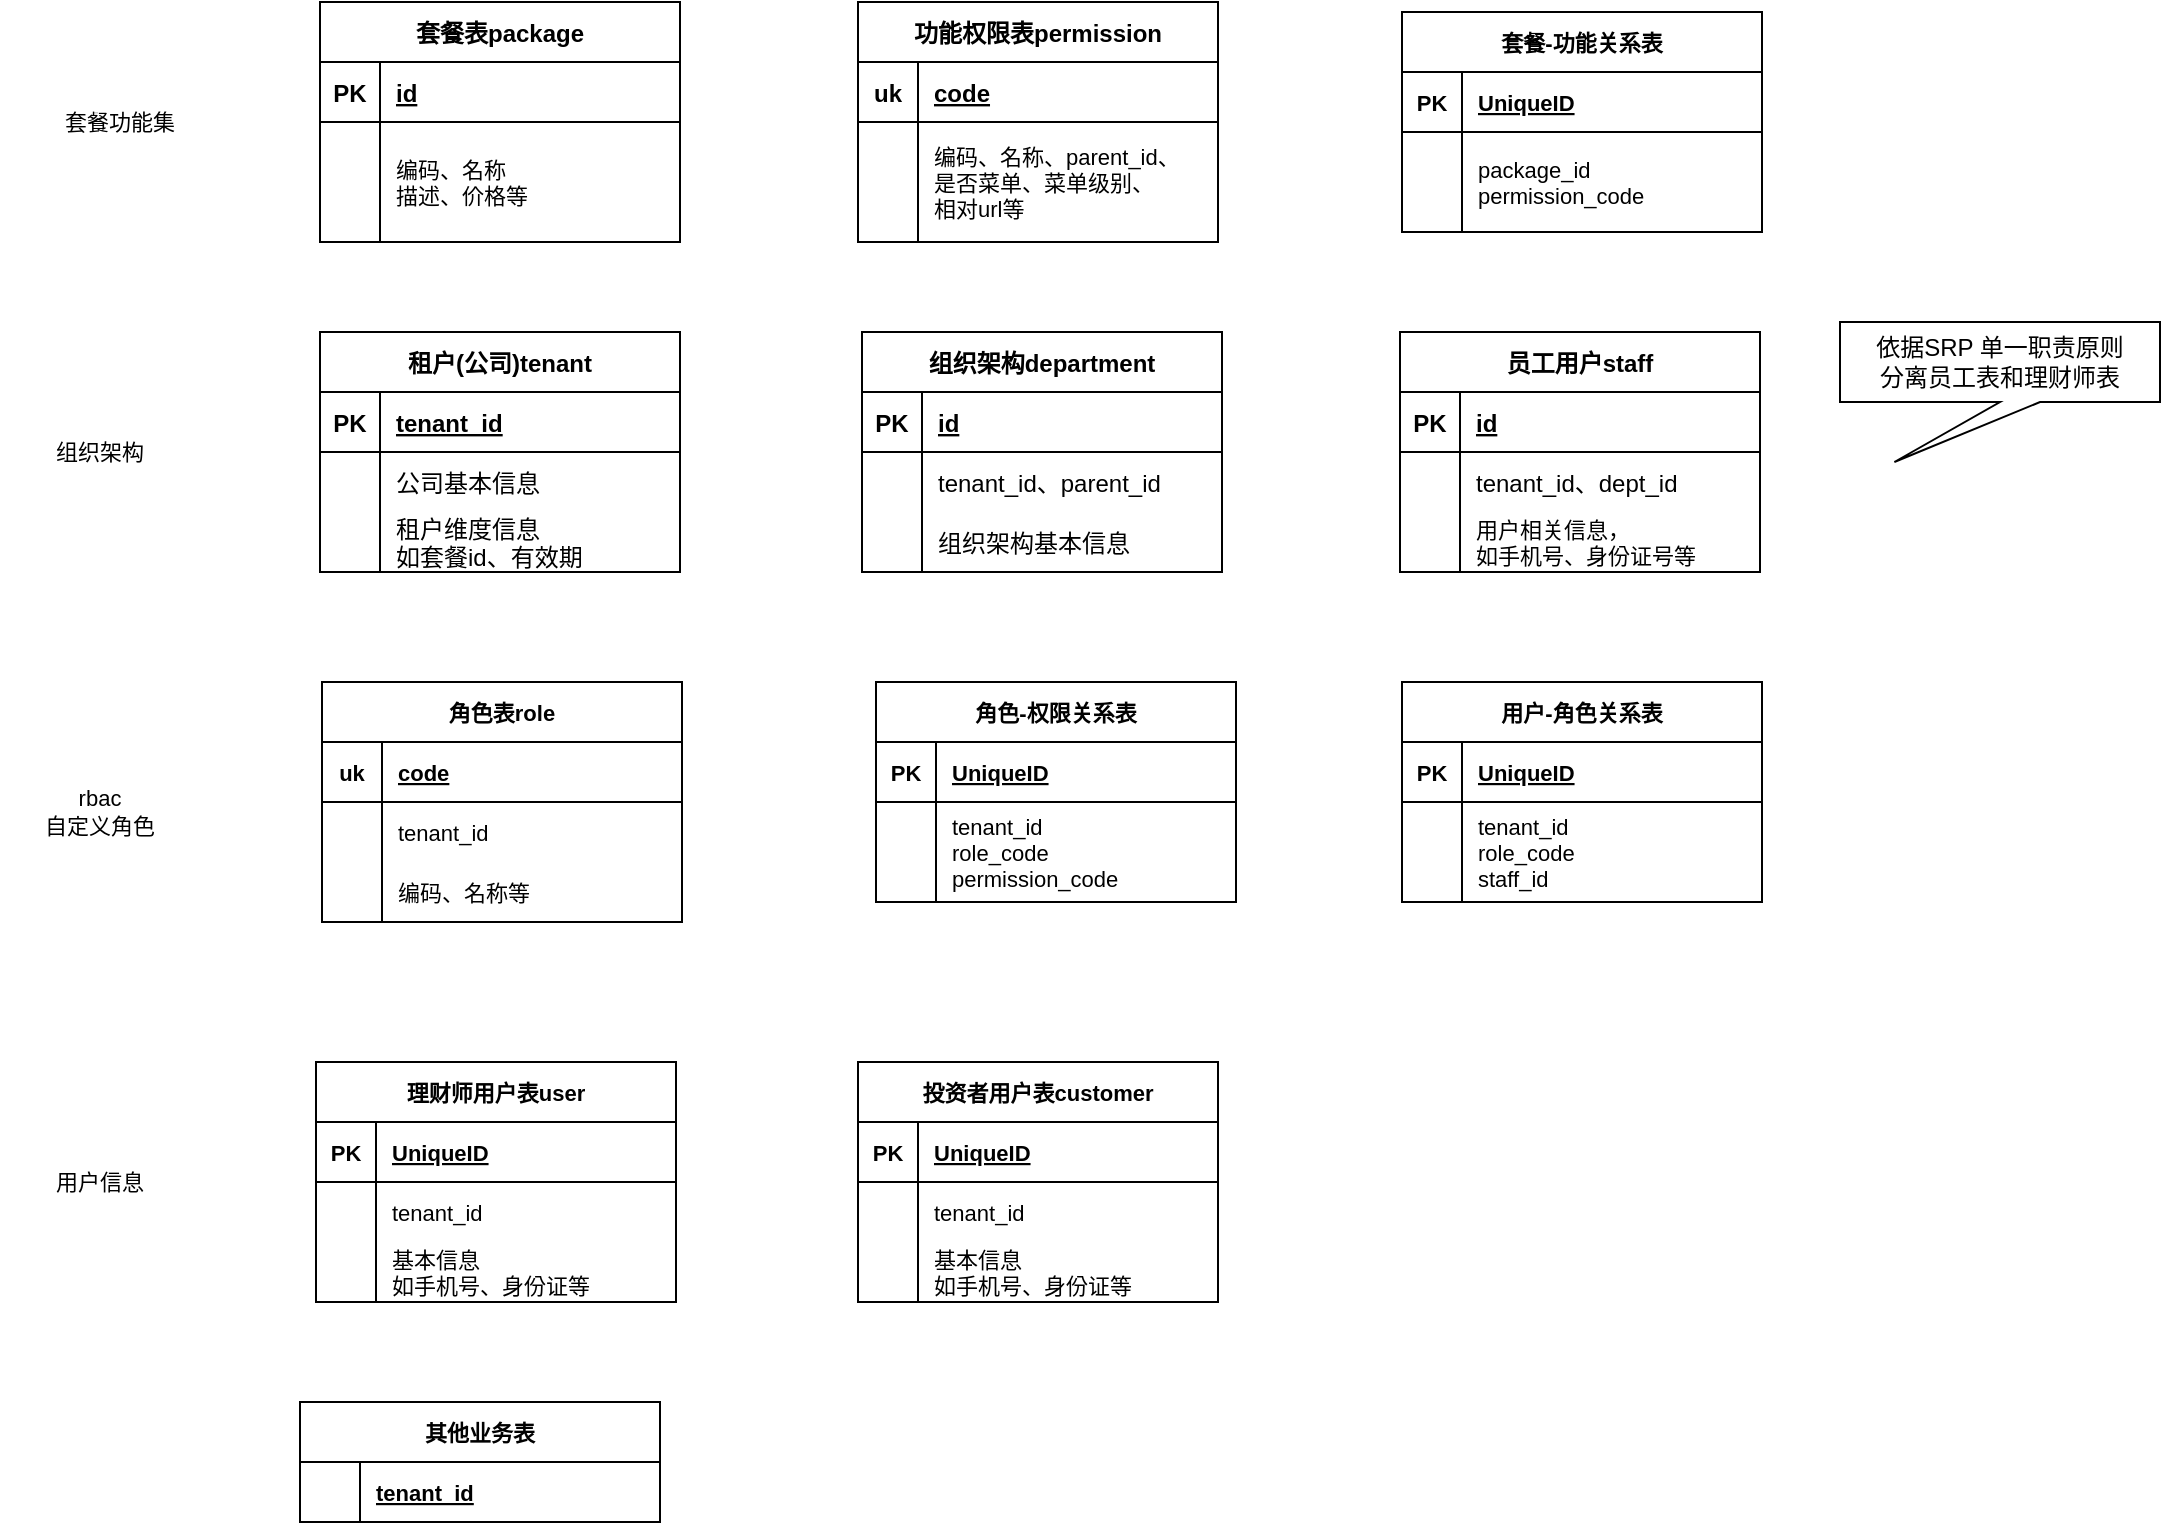 <mxfile version="21.2.9" type="github" pages="4">
  <diagram id="maClWrOg7QgQ0Ohysuew" name="组织架构-角色-用户">
    <mxGraphModel dx="3272" dy="831" grid="1" gridSize="10" guides="1" tooltips="1" connect="1" arrows="1" fold="1" page="1" pageScale="1" pageWidth="827" pageHeight="1169" math="0" shadow="0">
      <root>
        <mxCell id="0" />
        <mxCell id="1" parent="0" />
        <mxCell id="e-nBvMjl9bTTZadjFj62-1" value="租户(公司)tenant" style="shape=table;startSize=30;container=1;collapsible=1;childLayout=tableLayout;fixedRows=1;rowLines=0;fontStyle=1;align=center;resizeLast=1;" parent="1" vertex="1">
          <mxGeometry x="-800" y="205" width="180" height="120" as="geometry" />
        </mxCell>
        <mxCell id="e-nBvMjl9bTTZadjFj62-2" value="" style="shape=tableRow;horizontal=0;startSize=0;swimlaneHead=0;swimlaneBody=0;fillColor=none;collapsible=0;dropTarget=0;points=[[0,0.5],[1,0.5]];portConstraint=eastwest;top=0;left=0;right=0;bottom=1;" parent="e-nBvMjl9bTTZadjFj62-1" vertex="1">
          <mxGeometry y="30" width="180" height="30" as="geometry" />
        </mxCell>
        <mxCell id="e-nBvMjl9bTTZadjFj62-3" value="PK" style="shape=partialRectangle;connectable=0;fillColor=none;top=0;left=0;bottom=0;right=0;fontStyle=1;overflow=hidden;" parent="e-nBvMjl9bTTZadjFj62-2" vertex="1">
          <mxGeometry width="30" height="30" as="geometry">
            <mxRectangle width="30" height="30" as="alternateBounds" />
          </mxGeometry>
        </mxCell>
        <mxCell id="e-nBvMjl9bTTZadjFj62-4" value="tenant_id" style="shape=partialRectangle;connectable=0;fillColor=none;top=0;left=0;bottom=0;right=0;align=left;spacingLeft=6;fontStyle=5;overflow=hidden;" parent="e-nBvMjl9bTTZadjFj62-2" vertex="1">
          <mxGeometry x="30" width="150" height="30" as="geometry">
            <mxRectangle width="150" height="30" as="alternateBounds" />
          </mxGeometry>
        </mxCell>
        <mxCell id="e-nBvMjl9bTTZadjFj62-5" value="" style="shape=tableRow;horizontal=0;startSize=0;swimlaneHead=0;swimlaneBody=0;fillColor=none;collapsible=0;dropTarget=0;points=[[0,0.5],[1,0.5]];portConstraint=eastwest;top=0;left=0;right=0;bottom=0;" parent="e-nBvMjl9bTTZadjFj62-1" vertex="1">
          <mxGeometry y="60" width="180" height="30" as="geometry" />
        </mxCell>
        <mxCell id="e-nBvMjl9bTTZadjFj62-6" value="" style="shape=partialRectangle;connectable=0;fillColor=none;top=0;left=0;bottom=0;right=0;editable=1;overflow=hidden;" parent="e-nBvMjl9bTTZadjFj62-5" vertex="1">
          <mxGeometry width="30" height="30" as="geometry">
            <mxRectangle width="30" height="30" as="alternateBounds" />
          </mxGeometry>
        </mxCell>
        <mxCell id="e-nBvMjl9bTTZadjFj62-7" value="公司基本信息" style="shape=partialRectangle;connectable=0;fillColor=none;top=0;left=0;bottom=0;right=0;align=left;spacingLeft=6;overflow=hidden;" parent="e-nBvMjl9bTTZadjFj62-5" vertex="1">
          <mxGeometry x="30" width="150" height="30" as="geometry">
            <mxRectangle width="150" height="30" as="alternateBounds" />
          </mxGeometry>
        </mxCell>
        <mxCell id="e-nBvMjl9bTTZadjFj62-8" value="" style="shape=tableRow;horizontal=0;startSize=0;swimlaneHead=0;swimlaneBody=0;fillColor=none;collapsible=0;dropTarget=0;points=[[0,0.5],[1,0.5]];portConstraint=eastwest;top=0;left=0;right=0;bottom=0;" parent="e-nBvMjl9bTTZadjFj62-1" vertex="1">
          <mxGeometry y="90" width="180" height="30" as="geometry" />
        </mxCell>
        <mxCell id="e-nBvMjl9bTTZadjFj62-9" value="" style="shape=partialRectangle;connectable=0;fillColor=none;top=0;left=0;bottom=0;right=0;editable=1;overflow=hidden;" parent="e-nBvMjl9bTTZadjFj62-8" vertex="1">
          <mxGeometry width="30" height="30" as="geometry">
            <mxRectangle width="30" height="30" as="alternateBounds" />
          </mxGeometry>
        </mxCell>
        <mxCell id="e-nBvMjl9bTTZadjFj62-10" value="租户维度信息&#xa;如套餐id、有效期" style="shape=partialRectangle;connectable=0;fillColor=none;top=0;left=0;bottom=0;right=0;align=left;spacingLeft=6;overflow=hidden;" parent="e-nBvMjl9bTTZadjFj62-8" vertex="1">
          <mxGeometry x="30" width="150" height="30" as="geometry">
            <mxRectangle width="150" height="30" as="alternateBounds" />
          </mxGeometry>
        </mxCell>
        <mxCell id="e-nBvMjl9bTTZadjFj62-14" value="组织架构department" style="shape=table;startSize=30;container=1;collapsible=1;childLayout=tableLayout;fixedRows=1;rowLines=0;fontStyle=1;align=center;resizeLast=1;" parent="1" vertex="1">
          <mxGeometry x="-529" y="205" width="180" height="120" as="geometry" />
        </mxCell>
        <mxCell id="e-nBvMjl9bTTZadjFj62-15" value="" style="shape=tableRow;horizontal=0;startSize=0;swimlaneHead=0;swimlaneBody=0;fillColor=none;collapsible=0;dropTarget=0;points=[[0,0.5],[1,0.5]];portConstraint=eastwest;top=0;left=0;right=0;bottom=1;" parent="e-nBvMjl9bTTZadjFj62-14" vertex="1">
          <mxGeometry y="30" width="180" height="30" as="geometry" />
        </mxCell>
        <mxCell id="e-nBvMjl9bTTZadjFj62-16" value="PK" style="shape=partialRectangle;connectable=0;fillColor=none;top=0;left=0;bottom=0;right=0;fontStyle=1;overflow=hidden;" parent="e-nBvMjl9bTTZadjFj62-15" vertex="1">
          <mxGeometry width="30" height="30" as="geometry">
            <mxRectangle width="30" height="30" as="alternateBounds" />
          </mxGeometry>
        </mxCell>
        <mxCell id="e-nBvMjl9bTTZadjFj62-17" value="id" style="shape=partialRectangle;connectable=0;fillColor=none;top=0;left=0;bottom=0;right=0;align=left;spacingLeft=6;fontStyle=5;overflow=hidden;" parent="e-nBvMjl9bTTZadjFj62-15" vertex="1">
          <mxGeometry x="30" width="150" height="30" as="geometry">
            <mxRectangle width="150" height="30" as="alternateBounds" />
          </mxGeometry>
        </mxCell>
        <mxCell id="e-nBvMjl9bTTZadjFj62-18" value="" style="shape=tableRow;horizontal=0;startSize=0;swimlaneHead=0;swimlaneBody=0;fillColor=none;collapsible=0;dropTarget=0;points=[[0,0.5],[1,0.5]];portConstraint=eastwest;top=0;left=0;right=0;bottom=0;" parent="e-nBvMjl9bTTZadjFj62-14" vertex="1">
          <mxGeometry y="60" width="180" height="30" as="geometry" />
        </mxCell>
        <mxCell id="e-nBvMjl9bTTZadjFj62-19" value="" style="shape=partialRectangle;connectable=0;fillColor=none;top=0;left=0;bottom=0;right=0;editable=1;overflow=hidden;" parent="e-nBvMjl9bTTZadjFj62-18" vertex="1">
          <mxGeometry width="30" height="30" as="geometry">
            <mxRectangle width="30" height="30" as="alternateBounds" />
          </mxGeometry>
        </mxCell>
        <mxCell id="e-nBvMjl9bTTZadjFj62-20" value="tenant_id、parent_id" style="shape=partialRectangle;connectable=0;fillColor=none;top=0;left=0;bottom=0;right=0;align=left;spacingLeft=6;overflow=hidden;" parent="e-nBvMjl9bTTZadjFj62-18" vertex="1">
          <mxGeometry x="30" width="150" height="30" as="geometry">
            <mxRectangle width="150" height="30" as="alternateBounds" />
          </mxGeometry>
        </mxCell>
        <mxCell id="e-nBvMjl9bTTZadjFj62-21" value="" style="shape=tableRow;horizontal=0;startSize=0;swimlaneHead=0;swimlaneBody=0;fillColor=none;collapsible=0;dropTarget=0;points=[[0,0.5],[1,0.5]];portConstraint=eastwest;top=0;left=0;right=0;bottom=0;" parent="e-nBvMjl9bTTZadjFj62-14" vertex="1">
          <mxGeometry y="90" width="180" height="30" as="geometry" />
        </mxCell>
        <mxCell id="e-nBvMjl9bTTZadjFj62-22" value="" style="shape=partialRectangle;connectable=0;fillColor=none;top=0;left=0;bottom=0;right=0;editable=1;overflow=hidden;" parent="e-nBvMjl9bTTZadjFj62-21" vertex="1">
          <mxGeometry width="30" height="30" as="geometry">
            <mxRectangle width="30" height="30" as="alternateBounds" />
          </mxGeometry>
        </mxCell>
        <mxCell id="e-nBvMjl9bTTZadjFj62-23" value="组织架构基本信息" style="shape=partialRectangle;connectable=0;fillColor=none;top=0;left=0;bottom=0;right=0;align=left;spacingLeft=6;overflow=hidden;" parent="e-nBvMjl9bTTZadjFj62-21" vertex="1">
          <mxGeometry x="30" width="150" height="30" as="geometry">
            <mxRectangle width="150" height="30" as="alternateBounds" />
          </mxGeometry>
        </mxCell>
        <mxCell id="e-nBvMjl9bTTZadjFj62-28" value="员工用户staff" style="shape=table;startSize=30;container=1;collapsible=1;childLayout=tableLayout;fixedRows=1;rowLines=0;fontStyle=1;align=center;resizeLast=1;" parent="1" vertex="1">
          <mxGeometry x="-260" y="205" width="180" height="120" as="geometry" />
        </mxCell>
        <mxCell id="e-nBvMjl9bTTZadjFj62-29" value="" style="shape=tableRow;horizontal=0;startSize=0;swimlaneHead=0;swimlaneBody=0;fillColor=none;collapsible=0;dropTarget=0;points=[[0,0.5],[1,0.5]];portConstraint=eastwest;top=0;left=0;right=0;bottom=1;" parent="e-nBvMjl9bTTZadjFj62-28" vertex="1">
          <mxGeometry y="30" width="180" height="30" as="geometry" />
        </mxCell>
        <mxCell id="e-nBvMjl9bTTZadjFj62-30" value="PK" style="shape=partialRectangle;connectable=0;fillColor=none;top=0;left=0;bottom=0;right=0;fontStyle=1;overflow=hidden;" parent="e-nBvMjl9bTTZadjFj62-29" vertex="1">
          <mxGeometry width="30" height="30" as="geometry">
            <mxRectangle width="30" height="30" as="alternateBounds" />
          </mxGeometry>
        </mxCell>
        <mxCell id="e-nBvMjl9bTTZadjFj62-31" value="id" style="shape=partialRectangle;connectable=0;fillColor=none;top=0;left=0;bottom=0;right=0;align=left;spacingLeft=6;fontStyle=5;overflow=hidden;" parent="e-nBvMjl9bTTZadjFj62-29" vertex="1">
          <mxGeometry x="30" width="150" height="30" as="geometry">
            <mxRectangle width="150" height="30" as="alternateBounds" />
          </mxGeometry>
        </mxCell>
        <mxCell id="e-nBvMjl9bTTZadjFj62-32" value="" style="shape=tableRow;horizontal=0;startSize=0;swimlaneHead=0;swimlaneBody=0;fillColor=none;collapsible=0;dropTarget=0;points=[[0,0.5],[1,0.5]];portConstraint=eastwest;top=0;left=0;right=0;bottom=0;" parent="e-nBvMjl9bTTZadjFj62-28" vertex="1">
          <mxGeometry y="60" width="180" height="30" as="geometry" />
        </mxCell>
        <mxCell id="e-nBvMjl9bTTZadjFj62-33" value="" style="shape=partialRectangle;connectable=0;fillColor=none;top=0;left=0;bottom=0;right=0;editable=1;overflow=hidden;" parent="e-nBvMjl9bTTZadjFj62-32" vertex="1">
          <mxGeometry width="30" height="30" as="geometry">
            <mxRectangle width="30" height="30" as="alternateBounds" />
          </mxGeometry>
        </mxCell>
        <mxCell id="e-nBvMjl9bTTZadjFj62-34" value="tenant_id、dept_id" style="shape=partialRectangle;connectable=0;fillColor=none;top=0;left=0;bottom=0;right=0;align=left;spacingLeft=6;overflow=hidden;" parent="e-nBvMjl9bTTZadjFj62-32" vertex="1">
          <mxGeometry x="30" width="150" height="30" as="geometry">
            <mxRectangle width="150" height="30" as="alternateBounds" />
          </mxGeometry>
        </mxCell>
        <mxCell id="e-nBvMjl9bTTZadjFj62-35" value="" style="shape=tableRow;horizontal=0;startSize=0;swimlaneHead=0;swimlaneBody=0;fillColor=none;collapsible=0;dropTarget=0;points=[[0,0.5],[1,0.5]];portConstraint=eastwest;top=0;left=0;right=0;bottom=0;" parent="e-nBvMjl9bTTZadjFj62-28" vertex="1">
          <mxGeometry y="90" width="180" height="30" as="geometry" />
        </mxCell>
        <mxCell id="e-nBvMjl9bTTZadjFj62-36" value="" style="shape=partialRectangle;connectable=0;fillColor=none;top=0;left=0;bottom=0;right=0;editable=1;overflow=hidden;" parent="e-nBvMjl9bTTZadjFj62-35" vertex="1">
          <mxGeometry width="30" height="30" as="geometry">
            <mxRectangle width="30" height="30" as="alternateBounds" />
          </mxGeometry>
        </mxCell>
        <mxCell id="e-nBvMjl9bTTZadjFj62-37" value="用户相关信息，&#xa;如手机号、身份证号等" style="shape=partialRectangle;connectable=0;fillColor=none;top=0;left=0;bottom=0;right=0;align=left;spacingLeft=6;overflow=hidden;fontSize=11;" parent="e-nBvMjl9bTTZadjFj62-35" vertex="1">
          <mxGeometry x="30" width="150" height="30" as="geometry">
            <mxRectangle width="150" height="30" as="alternateBounds" />
          </mxGeometry>
        </mxCell>
        <mxCell id="e-nBvMjl9bTTZadjFj62-41" value="功能权限表permission" style="shape=table;startSize=30;container=1;collapsible=1;childLayout=tableLayout;fixedRows=1;rowLines=0;fontStyle=1;align=center;resizeLast=1;" parent="1" vertex="1">
          <mxGeometry x="-531" y="40" width="180" height="120" as="geometry" />
        </mxCell>
        <mxCell id="e-nBvMjl9bTTZadjFj62-42" value="" style="shape=tableRow;horizontal=0;startSize=0;swimlaneHead=0;swimlaneBody=0;fillColor=none;collapsible=0;dropTarget=0;points=[[0,0.5],[1,0.5]];portConstraint=eastwest;top=0;left=0;right=0;bottom=1;" parent="e-nBvMjl9bTTZadjFj62-41" vertex="1">
          <mxGeometry y="30" width="180" height="30" as="geometry" />
        </mxCell>
        <mxCell id="e-nBvMjl9bTTZadjFj62-43" value="uk" style="shape=partialRectangle;connectable=0;fillColor=none;top=0;left=0;bottom=0;right=0;fontStyle=1;overflow=hidden;" parent="e-nBvMjl9bTTZadjFj62-42" vertex="1">
          <mxGeometry width="30" height="30" as="geometry">
            <mxRectangle width="30" height="30" as="alternateBounds" />
          </mxGeometry>
        </mxCell>
        <mxCell id="e-nBvMjl9bTTZadjFj62-44" value="code" style="shape=partialRectangle;connectable=0;fillColor=none;top=0;left=0;bottom=0;right=0;align=left;spacingLeft=6;fontStyle=5;overflow=hidden;" parent="e-nBvMjl9bTTZadjFj62-42" vertex="1">
          <mxGeometry x="30" width="150" height="30" as="geometry">
            <mxRectangle width="150" height="30" as="alternateBounds" />
          </mxGeometry>
        </mxCell>
        <mxCell id="e-nBvMjl9bTTZadjFj62-48" value="" style="shape=tableRow;horizontal=0;startSize=0;swimlaneHead=0;swimlaneBody=0;fillColor=none;collapsible=0;dropTarget=0;points=[[0,0.5],[1,0.5]];portConstraint=eastwest;top=0;left=0;right=0;bottom=0;" parent="e-nBvMjl9bTTZadjFj62-41" vertex="1">
          <mxGeometry y="60" width="180" height="60" as="geometry" />
        </mxCell>
        <mxCell id="e-nBvMjl9bTTZadjFj62-49" value="" style="shape=partialRectangle;connectable=0;fillColor=none;top=0;left=0;bottom=0;right=0;editable=1;overflow=hidden;" parent="e-nBvMjl9bTTZadjFj62-48" vertex="1">
          <mxGeometry width="30" height="60" as="geometry">
            <mxRectangle width="30" height="60" as="alternateBounds" />
          </mxGeometry>
        </mxCell>
        <mxCell id="e-nBvMjl9bTTZadjFj62-50" value="编码、名称、parent_id、&#xa;是否菜单、菜单级别、&#xa;相对url等" style="shape=partialRectangle;connectable=0;fillColor=none;top=0;left=0;bottom=0;right=0;align=left;spacingLeft=6;overflow=hidden;fontSize=11;" parent="e-nBvMjl9bTTZadjFj62-48" vertex="1">
          <mxGeometry x="30" width="150" height="60" as="geometry">
            <mxRectangle width="150" height="60" as="alternateBounds" />
          </mxGeometry>
        </mxCell>
        <mxCell id="e-nBvMjl9bTTZadjFj62-54" value="角色表role" style="shape=table;startSize=30;container=1;collapsible=1;childLayout=tableLayout;fixedRows=1;rowLines=0;fontStyle=1;align=center;resizeLast=1;fontSize=11;" parent="1" vertex="1">
          <mxGeometry x="-799" y="380" width="180" height="120" as="geometry" />
        </mxCell>
        <mxCell id="e-nBvMjl9bTTZadjFj62-55" value="" style="shape=tableRow;horizontal=0;startSize=0;swimlaneHead=0;swimlaneBody=0;fillColor=none;collapsible=0;dropTarget=0;points=[[0,0.5],[1,0.5]];portConstraint=eastwest;top=0;left=0;right=0;bottom=1;fontSize=11;" parent="e-nBvMjl9bTTZadjFj62-54" vertex="1">
          <mxGeometry y="30" width="180" height="30" as="geometry" />
        </mxCell>
        <mxCell id="e-nBvMjl9bTTZadjFj62-56" value="uk" style="shape=partialRectangle;connectable=0;fillColor=none;top=0;left=0;bottom=0;right=0;fontStyle=1;overflow=hidden;fontSize=11;" parent="e-nBvMjl9bTTZadjFj62-55" vertex="1">
          <mxGeometry width="30" height="30" as="geometry">
            <mxRectangle width="30" height="30" as="alternateBounds" />
          </mxGeometry>
        </mxCell>
        <mxCell id="e-nBvMjl9bTTZadjFj62-57" value="code" style="shape=partialRectangle;connectable=0;fillColor=none;top=0;left=0;bottom=0;right=0;align=left;spacingLeft=6;fontStyle=5;overflow=hidden;fontSize=11;" parent="e-nBvMjl9bTTZadjFj62-55" vertex="1">
          <mxGeometry x="30" width="150" height="30" as="geometry">
            <mxRectangle width="150" height="30" as="alternateBounds" />
          </mxGeometry>
        </mxCell>
        <mxCell id="e-nBvMjl9bTTZadjFj62-58" value="" style="shape=tableRow;horizontal=0;startSize=0;swimlaneHead=0;swimlaneBody=0;fillColor=none;collapsible=0;dropTarget=0;points=[[0,0.5],[1,0.5]];portConstraint=eastwest;top=0;left=0;right=0;bottom=0;fontSize=11;" parent="e-nBvMjl9bTTZadjFj62-54" vertex="1">
          <mxGeometry y="60" width="180" height="30" as="geometry" />
        </mxCell>
        <mxCell id="e-nBvMjl9bTTZadjFj62-59" value="" style="shape=partialRectangle;connectable=0;fillColor=none;top=0;left=0;bottom=0;right=0;editable=1;overflow=hidden;fontSize=11;" parent="e-nBvMjl9bTTZadjFj62-58" vertex="1">
          <mxGeometry width="30" height="30" as="geometry">
            <mxRectangle width="30" height="30" as="alternateBounds" />
          </mxGeometry>
        </mxCell>
        <mxCell id="e-nBvMjl9bTTZadjFj62-60" value="tenant_id" style="shape=partialRectangle;connectable=0;fillColor=none;top=0;left=0;bottom=0;right=0;align=left;spacingLeft=6;overflow=hidden;fontSize=11;" parent="e-nBvMjl9bTTZadjFj62-58" vertex="1">
          <mxGeometry x="30" width="150" height="30" as="geometry">
            <mxRectangle width="150" height="30" as="alternateBounds" />
          </mxGeometry>
        </mxCell>
        <mxCell id="e-nBvMjl9bTTZadjFj62-61" value="" style="shape=tableRow;horizontal=0;startSize=0;swimlaneHead=0;swimlaneBody=0;fillColor=none;collapsible=0;dropTarget=0;points=[[0,0.5],[1,0.5]];portConstraint=eastwest;top=0;left=0;right=0;bottom=0;fontSize=11;" parent="e-nBvMjl9bTTZadjFj62-54" vertex="1">
          <mxGeometry y="90" width="180" height="30" as="geometry" />
        </mxCell>
        <mxCell id="e-nBvMjl9bTTZadjFj62-62" value="" style="shape=partialRectangle;connectable=0;fillColor=none;top=0;left=0;bottom=0;right=0;editable=1;overflow=hidden;fontSize=11;" parent="e-nBvMjl9bTTZadjFj62-61" vertex="1">
          <mxGeometry width="30" height="30" as="geometry">
            <mxRectangle width="30" height="30" as="alternateBounds" />
          </mxGeometry>
        </mxCell>
        <mxCell id="e-nBvMjl9bTTZadjFj62-63" value="编码、名称等" style="shape=partialRectangle;connectable=0;fillColor=none;top=0;left=0;bottom=0;right=0;align=left;spacingLeft=6;overflow=hidden;fontSize=11;" parent="e-nBvMjl9bTTZadjFj62-61" vertex="1">
          <mxGeometry x="30" width="150" height="30" as="geometry">
            <mxRectangle width="150" height="30" as="alternateBounds" />
          </mxGeometry>
        </mxCell>
        <mxCell id="e-nBvMjl9bTTZadjFj62-67" value="角色-权限关系表" style="shape=table;startSize=30;container=1;collapsible=1;childLayout=tableLayout;fixedRows=1;rowLines=0;fontStyle=1;align=center;resizeLast=1;fontSize=11;" parent="1" vertex="1">
          <mxGeometry x="-522" y="380" width="180" height="110" as="geometry" />
        </mxCell>
        <mxCell id="e-nBvMjl9bTTZadjFj62-68" value="" style="shape=tableRow;horizontal=0;startSize=0;swimlaneHead=0;swimlaneBody=0;fillColor=none;collapsible=0;dropTarget=0;points=[[0,0.5],[1,0.5]];portConstraint=eastwest;top=0;left=0;right=0;bottom=1;fontSize=11;" parent="e-nBvMjl9bTTZadjFj62-67" vertex="1">
          <mxGeometry y="30" width="180" height="30" as="geometry" />
        </mxCell>
        <mxCell id="e-nBvMjl9bTTZadjFj62-69" value="PK" style="shape=partialRectangle;connectable=0;fillColor=none;top=0;left=0;bottom=0;right=0;fontStyle=1;overflow=hidden;fontSize=11;" parent="e-nBvMjl9bTTZadjFj62-68" vertex="1">
          <mxGeometry width="30" height="30" as="geometry">
            <mxRectangle width="30" height="30" as="alternateBounds" />
          </mxGeometry>
        </mxCell>
        <mxCell id="e-nBvMjl9bTTZadjFj62-70" value="UniqueID" style="shape=partialRectangle;connectable=0;fillColor=none;top=0;left=0;bottom=0;right=0;align=left;spacingLeft=6;fontStyle=5;overflow=hidden;fontSize=11;" parent="e-nBvMjl9bTTZadjFj62-68" vertex="1">
          <mxGeometry x="30" width="150" height="30" as="geometry">
            <mxRectangle width="150" height="30" as="alternateBounds" />
          </mxGeometry>
        </mxCell>
        <mxCell id="e-nBvMjl9bTTZadjFj62-71" value="" style="shape=tableRow;horizontal=0;startSize=0;swimlaneHead=0;swimlaneBody=0;fillColor=none;collapsible=0;dropTarget=0;points=[[0,0.5],[1,0.5]];portConstraint=eastwest;top=0;left=0;right=0;bottom=0;fontSize=11;" parent="e-nBvMjl9bTTZadjFj62-67" vertex="1">
          <mxGeometry y="60" width="180" height="50" as="geometry" />
        </mxCell>
        <mxCell id="e-nBvMjl9bTTZadjFj62-72" value="" style="shape=partialRectangle;connectable=0;fillColor=none;top=0;left=0;bottom=0;right=0;editable=1;overflow=hidden;fontSize=11;" parent="e-nBvMjl9bTTZadjFj62-71" vertex="1">
          <mxGeometry width="30" height="50" as="geometry">
            <mxRectangle width="30" height="50" as="alternateBounds" />
          </mxGeometry>
        </mxCell>
        <mxCell id="e-nBvMjl9bTTZadjFj62-73" value="tenant_id&#xa;role_code&#xa;permission_code" style="shape=partialRectangle;connectable=0;fillColor=none;top=0;left=0;bottom=0;right=0;align=left;spacingLeft=6;overflow=hidden;fontSize=11;" parent="e-nBvMjl9bTTZadjFj62-71" vertex="1">
          <mxGeometry x="30" width="150" height="50" as="geometry">
            <mxRectangle width="150" height="50" as="alternateBounds" />
          </mxGeometry>
        </mxCell>
        <mxCell id="e-nBvMjl9bTTZadjFj62-80" value="用户-角色关系表" style="shape=table;startSize=30;container=1;collapsible=1;childLayout=tableLayout;fixedRows=1;rowLines=0;fontStyle=1;align=center;resizeLast=1;fontSize=11;" parent="1" vertex="1">
          <mxGeometry x="-259" y="380" width="180" height="110" as="geometry" />
        </mxCell>
        <mxCell id="e-nBvMjl9bTTZadjFj62-81" value="" style="shape=tableRow;horizontal=0;startSize=0;swimlaneHead=0;swimlaneBody=0;fillColor=none;collapsible=0;dropTarget=0;points=[[0,0.5],[1,0.5]];portConstraint=eastwest;top=0;left=0;right=0;bottom=1;fontSize=11;" parent="e-nBvMjl9bTTZadjFj62-80" vertex="1">
          <mxGeometry y="30" width="180" height="30" as="geometry" />
        </mxCell>
        <mxCell id="e-nBvMjl9bTTZadjFj62-82" value="PK" style="shape=partialRectangle;connectable=0;fillColor=none;top=0;left=0;bottom=0;right=0;fontStyle=1;overflow=hidden;fontSize=11;" parent="e-nBvMjl9bTTZadjFj62-81" vertex="1">
          <mxGeometry width="30" height="30" as="geometry">
            <mxRectangle width="30" height="30" as="alternateBounds" />
          </mxGeometry>
        </mxCell>
        <mxCell id="e-nBvMjl9bTTZadjFj62-83" value="UniqueID" style="shape=partialRectangle;connectable=0;fillColor=none;top=0;left=0;bottom=0;right=0;align=left;spacingLeft=6;fontStyle=5;overflow=hidden;fontSize=11;" parent="e-nBvMjl9bTTZadjFj62-81" vertex="1">
          <mxGeometry x="30" width="150" height="30" as="geometry">
            <mxRectangle width="150" height="30" as="alternateBounds" />
          </mxGeometry>
        </mxCell>
        <mxCell id="e-nBvMjl9bTTZadjFj62-84" value="" style="shape=tableRow;horizontal=0;startSize=0;swimlaneHead=0;swimlaneBody=0;fillColor=none;collapsible=0;dropTarget=0;points=[[0,0.5],[1,0.5]];portConstraint=eastwest;top=0;left=0;right=0;bottom=0;fontSize=11;" parent="e-nBvMjl9bTTZadjFj62-80" vertex="1">
          <mxGeometry y="60" width="180" height="50" as="geometry" />
        </mxCell>
        <mxCell id="e-nBvMjl9bTTZadjFj62-85" value="" style="shape=partialRectangle;connectable=0;fillColor=none;top=0;left=0;bottom=0;right=0;editable=1;overflow=hidden;fontSize=11;" parent="e-nBvMjl9bTTZadjFj62-84" vertex="1">
          <mxGeometry width="30" height="50" as="geometry">
            <mxRectangle width="30" height="50" as="alternateBounds" />
          </mxGeometry>
        </mxCell>
        <mxCell id="e-nBvMjl9bTTZadjFj62-86" value="tenant_id&#xa;role_code&#xa;staff_id" style="shape=partialRectangle;connectable=0;fillColor=none;top=0;left=0;bottom=0;right=0;align=left;spacingLeft=6;overflow=hidden;fontSize=11;" parent="e-nBvMjl9bTTZadjFj62-84" vertex="1">
          <mxGeometry x="30" width="150" height="50" as="geometry">
            <mxRectangle width="150" height="50" as="alternateBounds" />
          </mxGeometry>
        </mxCell>
        <mxCell id="e-nBvMjl9bTTZadjFj62-93" value="理财师用户表user" style="shape=table;startSize=30;container=1;collapsible=1;childLayout=tableLayout;fixedRows=1;rowLines=0;fontStyle=1;align=center;resizeLast=1;fontSize=11;" parent="1" vertex="1">
          <mxGeometry x="-802" y="570" width="180" height="120" as="geometry" />
        </mxCell>
        <mxCell id="e-nBvMjl9bTTZadjFj62-94" value="" style="shape=tableRow;horizontal=0;startSize=0;swimlaneHead=0;swimlaneBody=0;fillColor=none;collapsible=0;dropTarget=0;points=[[0,0.5],[1,0.5]];portConstraint=eastwest;top=0;left=0;right=0;bottom=1;fontSize=11;" parent="e-nBvMjl9bTTZadjFj62-93" vertex="1">
          <mxGeometry y="30" width="180" height="30" as="geometry" />
        </mxCell>
        <mxCell id="e-nBvMjl9bTTZadjFj62-95" value="PK" style="shape=partialRectangle;connectable=0;fillColor=none;top=0;left=0;bottom=0;right=0;fontStyle=1;overflow=hidden;fontSize=11;" parent="e-nBvMjl9bTTZadjFj62-94" vertex="1">
          <mxGeometry width="30" height="30" as="geometry">
            <mxRectangle width="30" height="30" as="alternateBounds" />
          </mxGeometry>
        </mxCell>
        <mxCell id="e-nBvMjl9bTTZadjFj62-96" value="UniqueID" style="shape=partialRectangle;connectable=0;fillColor=none;top=0;left=0;bottom=0;right=0;align=left;spacingLeft=6;fontStyle=5;overflow=hidden;fontSize=11;" parent="e-nBvMjl9bTTZadjFj62-94" vertex="1">
          <mxGeometry x="30" width="150" height="30" as="geometry">
            <mxRectangle width="150" height="30" as="alternateBounds" />
          </mxGeometry>
        </mxCell>
        <mxCell id="e-nBvMjl9bTTZadjFj62-97" value="" style="shape=tableRow;horizontal=0;startSize=0;swimlaneHead=0;swimlaneBody=0;fillColor=none;collapsible=0;dropTarget=0;points=[[0,0.5],[1,0.5]];portConstraint=eastwest;top=0;left=0;right=0;bottom=0;fontSize=11;" parent="e-nBvMjl9bTTZadjFj62-93" vertex="1">
          <mxGeometry y="60" width="180" height="30" as="geometry" />
        </mxCell>
        <mxCell id="e-nBvMjl9bTTZadjFj62-98" value="" style="shape=partialRectangle;connectable=0;fillColor=none;top=0;left=0;bottom=0;right=0;editable=1;overflow=hidden;fontSize=11;" parent="e-nBvMjl9bTTZadjFj62-97" vertex="1">
          <mxGeometry width="30" height="30" as="geometry">
            <mxRectangle width="30" height="30" as="alternateBounds" />
          </mxGeometry>
        </mxCell>
        <mxCell id="e-nBvMjl9bTTZadjFj62-99" value="tenant_id" style="shape=partialRectangle;connectable=0;fillColor=none;top=0;left=0;bottom=0;right=0;align=left;spacingLeft=6;overflow=hidden;fontSize=11;" parent="e-nBvMjl9bTTZadjFj62-97" vertex="1">
          <mxGeometry x="30" width="150" height="30" as="geometry">
            <mxRectangle width="150" height="30" as="alternateBounds" />
          </mxGeometry>
        </mxCell>
        <mxCell id="e-nBvMjl9bTTZadjFj62-100" value="" style="shape=tableRow;horizontal=0;startSize=0;swimlaneHead=0;swimlaneBody=0;fillColor=none;collapsible=0;dropTarget=0;points=[[0,0.5],[1,0.5]];portConstraint=eastwest;top=0;left=0;right=0;bottom=0;fontSize=11;" parent="e-nBvMjl9bTTZadjFj62-93" vertex="1">
          <mxGeometry y="90" width="180" height="30" as="geometry" />
        </mxCell>
        <mxCell id="e-nBvMjl9bTTZadjFj62-101" value="" style="shape=partialRectangle;connectable=0;fillColor=none;top=0;left=0;bottom=0;right=0;editable=1;overflow=hidden;fontSize=11;" parent="e-nBvMjl9bTTZadjFj62-100" vertex="1">
          <mxGeometry width="30" height="30" as="geometry">
            <mxRectangle width="30" height="30" as="alternateBounds" />
          </mxGeometry>
        </mxCell>
        <mxCell id="e-nBvMjl9bTTZadjFj62-102" value="基本信息&#xa;如手机号、身份证等" style="shape=partialRectangle;connectable=0;fillColor=none;top=0;left=0;bottom=0;right=0;align=left;spacingLeft=6;overflow=hidden;fontSize=11;" parent="e-nBvMjl9bTTZadjFj62-100" vertex="1">
          <mxGeometry x="30" width="150" height="30" as="geometry">
            <mxRectangle width="150" height="30" as="alternateBounds" />
          </mxGeometry>
        </mxCell>
        <mxCell id="e-nBvMjl9bTTZadjFj62-106" value="其他业务表" style="shape=table;startSize=30;container=1;collapsible=1;childLayout=tableLayout;fixedRows=1;rowLines=0;fontStyle=1;align=center;resizeLast=1;fontSize=11;" parent="1" vertex="1">
          <mxGeometry x="-810" y="740" width="180" height="60" as="geometry" />
        </mxCell>
        <mxCell id="e-nBvMjl9bTTZadjFj62-107" value="" style="shape=tableRow;horizontal=0;startSize=0;swimlaneHead=0;swimlaneBody=0;fillColor=none;collapsible=0;dropTarget=0;points=[[0,0.5],[1,0.5]];portConstraint=eastwest;top=0;left=0;right=0;bottom=1;fontSize=11;" parent="e-nBvMjl9bTTZadjFj62-106" vertex="1">
          <mxGeometry y="30" width="180" height="30" as="geometry" />
        </mxCell>
        <mxCell id="e-nBvMjl9bTTZadjFj62-108" value="" style="shape=partialRectangle;connectable=0;fillColor=none;top=0;left=0;bottom=0;right=0;fontStyle=1;overflow=hidden;fontSize=11;" parent="e-nBvMjl9bTTZadjFj62-107" vertex="1">
          <mxGeometry width="30" height="30" as="geometry">
            <mxRectangle width="30" height="30" as="alternateBounds" />
          </mxGeometry>
        </mxCell>
        <mxCell id="e-nBvMjl9bTTZadjFj62-109" value="tenant_id" style="shape=partialRectangle;connectable=0;fillColor=none;top=0;left=0;bottom=0;right=0;align=left;spacingLeft=6;fontStyle=5;overflow=hidden;fontSize=11;" parent="e-nBvMjl9bTTZadjFj62-107" vertex="1">
          <mxGeometry x="30" width="150" height="30" as="geometry">
            <mxRectangle width="150" height="30" as="alternateBounds" />
          </mxGeometry>
        </mxCell>
        <mxCell id="e-nBvMjl9bTTZadjFj62-119" value="投资者用户表customer" style="shape=table;startSize=30;container=1;collapsible=1;childLayout=tableLayout;fixedRows=1;rowLines=0;fontStyle=1;align=center;resizeLast=1;fontSize=11;" parent="1" vertex="1">
          <mxGeometry x="-531" y="570" width="180" height="120" as="geometry" />
        </mxCell>
        <mxCell id="e-nBvMjl9bTTZadjFj62-120" value="" style="shape=tableRow;horizontal=0;startSize=0;swimlaneHead=0;swimlaneBody=0;fillColor=none;collapsible=0;dropTarget=0;points=[[0,0.5],[1,0.5]];portConstraint=eastwest;top=0;left=0;right=0;bottom=1;fontSize=11;" parent="e-nBvMjl9bTTZadjFj62-119" vertex="1">
          <mxGeometry y="30" width="180" height="30" as="geometry" />
        </mxCell>
        <mxCell id="e-nBvMjl9bTTZadjFj62-121" value="PK" style="shape=partialRectangle;connectable=0;fillColor=none;top=0;left=0;bottom=0;right=0;fontStyle=1;overflow=hidden;fontSize=11;" parent="e-nBvMjl9bTTZadjFj62-120" vertex="1">
          <mxGeometry width="30" height="30" as="geometry">
            <mxRectangle width="30" height="30" as="alternateBounds" />
          </mxGeometry>
        </mxCell>
        <mxCell id="e-nBvMjl9bTTZadjFj62-122" value="UniqueID" style="shape=partialRectangle;connectable=0;fillColor=none;top=0;left=0;bottom=0;right=0;align=left;spacingLeft=6;fontStyle=5;overflow=hidden;fontSize=11;" parent="e-nBvMjl9bTTZadjFj62-120" vertex="1">
          <mxGeometry x="30" width="150" height="30" as="geometry">
            <mxRectangle width="150" height="30" as="alternateBounds" />
          </mxGeometry>
        </mxCell>
        <mxCell id="e-nBvMjl9bTTZadjFj62-123" value="" style="shape=tableRow;horizontal=0;startSize=0;swimlaneHead=0;swimlaneBody=0;fillColor=none;collapsible=0;dropTarget=0;points=[[0,0.5],[1,0.5]];portConstraint=eastwest;top=0;left=0;right=0;bottom=0;fontSize=11;" parent="e-nBvMjl9bTTZadjFj62-119" vertex="1">
          <mxGeometry y="60" width="180" height="30" as="geometry" />
        </mxCell>
        <mxCell id="e-nBvMjl9bTTZadjFj62-124" value="" style="shape=partialRectangle;connectable=0;fillColor=none;top=0;left=0;bottom=0;right=0;editable=1;overflow=hidden;fontSize=11;" parent="e-nBvMjl9bTTZadjFj62-123" vertex="1">
          <mxGeometry width="30" height="30" as="geometry">
            <mxRectangle width="30" height="30" as="alternateBounds" />
          </mxGeometry>
        </mxCell>
        <mxCell id="e-nBvMjl9bTTZadjFj62-125" value="tenant_id" style="shape=partialRectangle;connectable=0;fillColor=none;top=0;left=0;bottom=0;right=0;align=left;spacingLeft=6;overflow=hidden;fontSize=11;" parent="e-nBvMjl9bTTZadjFj62-123" vertex="1">
          <mxGeometry x="30" width="150" height="30" as="geometry">
            <mxRectangle width="150" height="30" as="alternateBounds" />
          </mxGeometry>
        </mxCell>
        <mxCell id="e-nBvMjl9bTTZadjFj62-126" value="" style="shape=tableRow;horizontal=0;startSize=0;swimlaneHead=0;swimlaneBody=0;fillColor=none;collapsible=0;dropTarget=0;points=[[0,0.5],[1,0.5]];portConstraint=eastwest;top=0;left=0;right=0;bottom=0;fontSize=11;" parent="e-nBvMjl9bTTZadjFj62-119" vertex="1">
          <mxGeometry y="90" width="180" height="30" as="geometry" />
        </mxCell>
        <mxCell id="e-nBvMjl9bTTZadjFj62-127" value="" style="shape=partialRectangle;connectable=0;fillColor=none;top=0;left=0;bottom=0;right=0;editable=1;overflow=hidden;fontSize=11;" parent="e-nBvMjl9bTTZadjFj62-126" vertex="1">
          <mxGeometry width="30" height="30" as="geometry">
            <mxRectangle width="30" height="30" as="alternateBounds" />
          </mxGeometry>
        </mxCell>
        <mxCell id="e-nBvMjl9bTTZadjFj62-128" value="基本信息&#xa;如手机号、身份证等" style="shape=partialRectangle;connectable=0;fillColor=none;top=0;left=0;bottom=0;right=0;align=left;spacingLeft=6;overflow=hidden;fontSize=11;" parent="e-nBvMjl9bTTZadjFj62-126" vertex="1">
          <mxGeometry x="30" width="150" height="30" as="geometry">
            <mxRectangle width="150" height="30" as="alternateBounds" />
          </mxGeometry>
        </mxCell>
        <mxCell id="9XLaZ2Aay8Pf5QV0UXbS-2" value="套餐表package" style="shape=table;startSize=30;container=1;collapsible=1;childLayout=tableLayout;fixedRows=1;rowLines=0;fontStyle=1;align=center;resizeLast=1;" parent="1" vertex="1">
          <mxGeometry x="-800" y="40" width="180" height="120" as="geometry" />
        </mxCell>
        <mxCell id="9XLaZ2Aay8Pf5QV0UXbS-3" value="" style="shape=tableRow;horizontal=0;startSize=0;swimlaneHead=0;swimlaneBody=0;fillColor=none;collapsible=0;dropTarget=0;points=[[0,0.5],[1,0.5]];portConstraint=eastwest;top=0;left=0;right=0;bottom=1;" parent="9XLaZ2Aay8Pf5QV0UXbS-2" vertex="1">
          <mxGeometry y="30" width="180" height="30" as="geometry" />
        </mxCell>
        <mxCell id="9XLaZ2Aay8Pf5QV0UXbS-4" value="PK" style="shape=partialRectangle;connectable=0;fillColor=none;top=0;left=0;bottom=0;right=0;fontStyle=1;overflow=hidden;" parent="9XLaZ2Aay8Pf5QV0UXbS-3" vertex="1">
          <mxGeometry width="30" height="30" as="geometry">
            <mxRectangle width="30" height="30" as="alternateBounds" />
          </mxGeometry>
        </mxCell>
        <mxCell id="9XLaZ2Aay8Pf5QV0UXbS-5" value="id" style="shape=partialRectangle;connectable=0;fillColor=none;top=0;left=0;bottom=0;right=0;align=left;spacingLeft=6;fontStyle=5;overflow=hidden;" parent="9XLaZ2Aay8Pf5QV0UXbS-3" vertex="1">
          <mxGeometry x="30" width="150" height="30" as="geometry">
            <mxRectangle width="150" height="30" as="alternateBounds" />
          </mxGeometry>
        </mxCell>
        <mxCell id="9XLaZ2Aay8Pf5QV0UXbS-6" value="" style="shape=tableRow;horizontal=0;startSize=0;swimlaneHead=0;swimlaneBody=0;fillColor=none;collapsible=0;dropTarget=0;points=[[0,0.5],[1,0.5]];portConstraint=eastwest;top=0;left=0;right=0;bottom=0;" parent="9XLaZ2Aay8Pf5QV0UXbS-2" vertex="1">
          <mxGeometry y="60" width="180" height="60" as="geometry" />
        </mxCell>
        <mxCell id="9XLaZ2Aay8Pf5QV0UXbS-7" value="" style="shape=partialRectangle;connectable=0;fillColor=none;top=0;left=0;bottom=0;right=0;editable=1;overflow=hidden;" parent="9XLaZ2Aay8Pf5QV0UXbS-6" vertex="1">
          <mxGeometry width="30" height="60" as="geometry">
            <mxRectangle width="30" height="60" as="alternateBounds" />
          </mxGeometry>
        </mxCell>
        <mxCell id="9XLaZ2Aay8Pf5QV0UXbS-8" value="编码、名称&#xa;描述、价格等" style="shape=partialRectangle;connectable=0;fillColor=none;top=0;left=0;bottom=0;right=0;align=left;spacingLeft=6;overflow=hidden;fontSize=11;" parent="9XLaZ2Aay8Pf5QV0UXbS-6" vertex="1">
          <mxGeometry x="30" width="150" height="60" as="geometry">
            <mxRectangle width="150" height="60" as="alternateBounds" />
          </mxGeometry>
        </mxCell>
        <mxCell id="9XLaZ2Aay8Pf5QV0UXbS-9" value="套餐-功能关系表" style="shape=table;startSize=30;container=1;collapsible=1;childLayout=tableLayout;fixedRows=1;rowLines=0;fontStyle=1;align=center;resizeLast=1;fontSize=11;" parent="1" vertex="1">
          <mxGeometry x="-259" y="45" width="180" height="110" as="geometry" />
        </mxCell>
        <mxCell id="9XLaZ2Aay8Pf5QV0UXbS-10" value="" style="shape=tableRow;horizontal=0;startSize=0;swimlaneHead=0;swimlaneBody=0;fillColor=none;collapsible=0;dropTarget=0;points=[[0,0.5],[1,0.5]];portConstraint=eastwest;top=0;left=0;right=0;bottom=1;fontSize=11;" parent="9XLaZ2Aay8Pf5QV0UXbS-9" vertex="1">
          <mxGeometry y="30" width="180" height="30" as="geometry" />
        </mxCell>
        <mxCell id="9XLaZ2Aay8Pf5QV0UXbS-11" value="PK" style="shape=partialRectangle;connectable=0;fillColor=none;top=0;left=0;bottom=0;right=0;fontStyle=1;overflow=hidden;fontSize=11;" parent="9XLaZ2Aay8Pf5QV0UXbS-10" vertex="1">
          <mxGeometry width="30" height="30" as="geometry">
            <mxRectangle width="30" height="30" as="alternateBounds" />
          </mxGeometry>
        </mxCell>
        <mxCell id="9XLaZ2Aay8Pf5QV0UXbS-12" value="UniqueID" style="shape=partialRectangle;connectable=0;fillColor=none;top=0;left=0;bottom=0;right=0;align=left;spacingLeft=6;fontStyle=5;overflow=hidden;fontSize=11;" parent="9XLaZ2Aay8Pf5QV0UXbS-10" vertex="1">
          <mxGeometry x="30" width="150" height="30" as="geometry">
            <mxRectangle width="150" height="30" as="alternateBounds" />
          </mxGeometry>
        </mxCell>
        <mxCell id="9XLaZ2Aay8Pf5QV0UXbS-13" value="" style="shape=tableRow;horizontal=0;startSize=0;swimlaneHead=0;swimlaneBody=0;fillColor=none;collapsible=0;dropTarget=0;points=[[0,0.5],[1,0.5]];portConstraint=eastwest;top=0;left=0;right=0;bottom=0;fontSize=11;" parent="9XLaZ2Aay8Pf5QV0UXbS-9" vertex="1">
          <mxGeometry y="60" width="180" height="50" as="geometry" />
        </mxCell>
        <mxCell id="9XLaZ2Aay8Pf5QV0UXbS-14" value="" style="shape=partialRectangle;connectable=0;fillColor=none;top=0;left=0;bottom=0;right=0;editable=1;overflow=hidden;fontSize=11;" parent="9XLaZ2Aay8Pf5QV0UXbS-13" vertex="1">
          <mxGeometry width="30" height="50" as="geometry">
            <mxRectangle width="30" height="50" as="alternateBounds" />
          </mxGeometry>
        </mxCell>
        <mxCell id="9XLaZ2Aay8Pf5QV0UXbS-15" value="package_id&#xa;permission_code" style="shape=partialRectangle;connectable=0;fillColor=none;top=0;left=0;bottom=0;right=0;align=left;spacingLeft=6;overflow=hidden;fontSize=11;" parent="9XLaZ2Aay8Pf5QV0UXbS-13" vertex="1">
          <mxGeometry x="30" width="150" height="50" as="geometry">
            <mxRectangle width="150" height="50" as="alternateBounds" />
          </mxGeometry>
        </mxCell>
        <mxCell id="9XLaZ2Aay8Pf5QV0UXbS-16" value="套餐功能集" style="text;html=1;strokeColor=none;fillColor=none;align=center;verticalAlign=middle;whiteSpace=wrap;rounded=0;fontSize=11;" parent="1" vertex="1">
          <mxGeometry x="-960" y="85" width="120" height="30" as="geometry" />
        </mxCell>
        <mxCell id="9XLaZ2Aay8Pf5QV0UXbS-17" value="组织架构" style="text;html=1;strokeColor=none;fillColor=none;align=center;verticalAlign=middle;whiteSpace=wrap;rounded=0;fontSize=11;" parent="1" vertex="1">
          <mxGeometry x="-940" y="250" width="60" height="30" as="geometry" />
        </mxCell>
        <mxCell id="9XLaZ2Aay8Pf5QV0UXbS-18" value="rbac&lt;br&gt;自定义角色" style="text;html=1;strokeColor=none;fillColor=none;align=center;verticalAlign=middle;whiteSpace=wrap;rounded=0;fontSize=11;" parent="1" vertex="1">
          <mxGeometry x="-950" y="430" width="80" height="30" as="geometry" />
        </mxCell>
        <mxCell id="9XLaZ2Aay8Pf5QV0UXbS-115" value="用户信息" style="text;html=1;strokeColor=none;fillColor=none;align=center;verticalAlign=middle;whiteSpace=wrap;rounded=0;fontSize=11;" parent="1" vertex="1">
          <mxGeometry x="-940" y="615" width="60" height="30" as="geometry" />
        </mxCell>
        <mxCell id="cNdR0NqOD4DUDDWBWIVx-1" value="依据SRP 单一职责原则&lt;br&gt;分离员工表和理财师表" style="shape=callout;whiteSpace=wrap;html=1;perimeter=calloutPerimeter;position2=0.17;" parent="1" vertex="1">
          <mxGeometry x="-40" y="200" width="160" height="70" as="geometry" />
        </mxCell>
      </root>
    </mxGraphModel>
  </diagram>
  <diagram id="wU9VF8n9XFVrGneyXxn2" name="未实现-租户弹层个性化">
    <mxGraphModel dx="4621" dy="354" grid="1" gridSize="10" guides="1" tooltips="1" connect="1" arrows="1" fold="1" page="1" pageScale="1" pageWidth="827" pageHeight="1169" math="0" shadow="0">
      <root>
        <mxCell id="0" />
        <mxCell id="1" parent="0" />
        <mxCell id="fptWdUuaODB7mHMdWVX5-1" value="弹层记录表" style="swimlane;fontStyle=0;childLayout=stackLayout;horizontal=1;startSize=26;horizontalStack=0;resizeParent=1;resizeParentMax=0;resizeLast=0;collapsible=1;marginBottom=0;align=center;fontSize=14;" vertex="1" parent="1">
          <mxGeometry x="-790" y="1585" width="160" height="83" as="geometry" />
        </mxCell>
        <mxCell id="fptWdUuaODB7mHMdWVX5-2" value="tenant_id、编码、版本&#xa;标题、内容、跳转、弹出规则&#xa;是否需确认、确认规则等" style="text;strokeColor=none;fillColor=none;spacingLeft=4;spacingRight=4;overflow=hidden;rotatable=0;points=[[0,0.5],[1,0.5]];portConstraint=eastwest;fontSize=12;" vertex="1" parent="fptWdUuaODB7mHMdWVX5-1">
          <mxGeometry y="26" width="160" height="57" as="geometry" />
        </mxCell>
        <mxCell id="fptWdUuaODB7mHMdWVX5-3" value="弹层集合&#xa;(redis sort set)" style="swimlane;fontStyle=0;childLayout=stackLayout;horizontal=1;startSize=26;horizontalStack=0;resizeParent=1;resizeParentMax=0;resizeLast=0;collapsible=1;marginBottom=0;align=center;fontSize=14;" vertex="1" parent="1">
          <mxGeometry x="-558" y="1585" width="160" height="84" as="geometry" />
        </mxCell>
        <mxCell id="fptWdUuaODB7mHMdWVX5-4" value="key:租户&#xa;sorted：优先级&#xa;val：编码、版本" style="text;strokeColor=none;fillColor=none;spacingLeft=4;spacingRight=4;overflow=hidden;rotatable=0;points=[[0,0.5],[1,0.5]];portConstraint=eastwest;fontSize=12;" vertex="1" parent="fptWdUuaODB7mHMdWVX5-3">
          <mxGeometry y="26" width="160" height="58" as="geometry" />
        </mxCell>
        <mxCell id="fptWdUuaODB7mHMdWVX5-5" value="弹出记录&#xa;(redis hash)" style="swimlane;fontStyle=0;childLayout=stackLayout;horizontal=1;startSize=26;horizontalStack=0;resizeParent=1;resizeParentMax=0;resizeLast=0;collapsible=1;marginBottom=0;align=center;fontSize=14;" vertex="1" parent="1">
          <mxGeometry x="-328" y="1585" width="160" height="84" as="geometry" />
        </mxCell>
        <mxCell id="fptWdUuaODB7mHMdWVX5-6" value="key：租户+编码+版本&#xa;field：用户&#xa;val：时间等" style="text;strokeColor=none;fillColor=none;spacingLeft=4;spacingRight=4;overflow=hidden;rotatable=0;points=[[0,0.5],[1,0.5]];portConstraint=eastwest;fontSize=12;" vertex="1" parent="fptWdUuaODB7mHMdWVX5-5">
          <mxGeometry y="26" width="160" height="58" as="geometry" />
        </mxCell>
        <mxCell id="fptWdUuaODB7mHMdWVX5-7" value="确认记录&#xa;(redis hash)" style="swimlane;fontStyle=0;childLayout=stackLayout;horizontal=1;startSize=26;horizontalStack=0;resizeParent=1;resizeParentMax=0;resizeLast=0;collapsible=1;marginBottom=0;align=center;fontSize=14;" vertex="1" parent="1">
          <mxGeometry x="-88" y="1585" width="160" height="85" as="geometry" />
        </mxCell>
        <mxCell id="fptWdUuaODB7mHMdWVX5-8" value="key：租户+编码+版本&#xa;field：用户&#xa;val：时间等" style="text;strokeColor=none;fillColor=none;spacingLeft=4;spacingRight=4;overflow=hidden;rotatable=0;points=[[0,0.5],[1,0.5]];portConstraint=eastwest;fontSize=12;" vertex="1" parent="fptWdUuaODB7mHMdWVX5-7">
          <mxGeometry y="26" width="160" height="59" as="geometry" />
        </mxCell>
        <mxCell id="fptWdUuaODB7mHMdWVX5-9" value="" style="edgeStyle=orthogonalEdgeStyle;rounded=0;orthogonalLoop=1;jettySize=auto;html=1;" edge="1" parent="1" source="fptWdUuaODB7mHMdWVX5-10" target="fptWdUuaODB7mHMdWVX5-12">
          <mxGeometry relative="1" as="geometry" />
        </mxCell>
        <mxCell id="fptWdUuaODB7mHMdWVX5-10" value="" style="strokeWidth=2;html=1;shape=mxgraph.flowchart.start_1;whiteSpace=wrap;" vertex="1" parent="1">
          <mxGeometry x="-790" y="1450" width="100" height="60" as="geometry" />
        </mxCell>
        <mxCell id="fptWdUuaODB7mHMdWVX5-11" value="" style="edgeStyle=orthogonalEdgeStyle;rounded=0;orthogonalLoop=1;jettySize=auto;html=1;" edge="1" parent="1" source="fptWdUuaODB7mHMdWVX5-12" target="fptWdUuaODB7mHMdWVX5-14">
          <mxGeometry relative="1" as="geometry" />
        </mxCell>
        <mxCell id="fptWdUuaODB7mHMdWVX5-12" value="获取弹层集合" style="rounded=1;whiteSpace=wrap;html=1;absoluteArcSize=1;arcSize=14;strokeWidth=2;" vertex="1" parent="1">
          <mxGeometry x="-630" y="1430" width="100" height="100" as="geometry" />
        </mxCell>
        <mxCell id="fptWdUuaODB7mHMdWVX5-13" value="" style="edgeStyle=orthogonalEdgeStyle;rounded=0;orthogonalLoop=1;jettySize=auto;html=1;" edge="1" parent="1" source="fptWdUuaODB7mHMdWVX5-14" target="fptWdUuaODB7mHMdWVX5-16">
          <mxGeometry relative="1" as="geometry" />
        </mxCell>
        <mxCell id="fptWdUuaODB7mHMdWVX5-14" value="遍历集合，执行弹出规则，得到一个待弹弹层&lt;br&gt;（drools）" style="rounded=1;whiteSpace=wrap;html=1;absoluteArcSize=1;arcSize=14;strokeWidth=2;fillColor=#b1ddf0;strokeColor=#10739e;" vertex="1" parent="1">
          <mxGeometry x="-470" y="1430" width="100" height="100" as="geometry" />
        </mxCell>
        <mxCell id="fptWdUuaODB7mHMdWVX5-15" value="" style="edgeStyle=orthogonalEdgeStyle;rounded=0;orthogonalLoop=1;jettySize=auto;html=1;" edge="1" parent="1" source="fptWdUuaODB7mHMdWVX5-16" target="fptWdUuaODB7mHMdWVX5-18">
          <mxGeometry relative="1" as="geometry" />
        </mxCell>
        <mxCell id="fptWdUuaODB7mHMdWVX5-16" value="记入弹出记录" style="rounded=1;whiteSpace=wrap;html=1;absoluteArcSize=1;arcSize=14;strokeWidth=2;" vertex="1" parent="1">
          <mxGeometry x="-308" y="1430" width="100" height="100" as="geometry" />
        </mxCell>
        <mxCell id="fptWdUuaODB7mHMdWVX5-17" value="" style="edgeStyle=orthogonalEdgeStyle;rounded=0;orthogonalLoop=1;jettySize=auto;html=1;" edge="1" parent="1" source="fptWdUuaODB7mHMdWVX5-18" target="fptWdUuaODB7mHMdWVX5-19">
          <mxGeometry relative="1" as="geometry" />
        </mxCell>
        <mxCell id="fptWdUuaODB7mHMdWVX5-18" value="弹层信息返给前端" style="rounded=1;whiteSpace=wrap;html=1;absoluteArcSize=1;arcSize=14;strokeWidth=2;" vertex="1" parent="1">
          <mxGeometry x="-148" y="1430" width="100" height="100" as="geometry" />
        </mxCell>
        <mxCell id="fptWdUuaODB7mHMdWVX5-19" value="" style="strokeWidth=2;html=1;shape=mxgraph.flowchart.terminator;whiteSpace=wrap;" vertex="1" parent="1">
          <mxGeometry x="12" y="1449" width="100" height="60" as="geometry" />
        </mxCell>
        <mxCell id="fptWdUuaODB7mHMdWVX5-20" value="通用规则表" style="swimlane;fontStyle=0;childLayout=stackLayout;horizontal=1;startSize=26;horizontalStack=0;resizeParent=1;resizeParentMax=0;resizeLast=0;collapsible=1;marginBottom=0;align=center;fontSize=14;" vertex="1" parent="1">
          <mxGeometry x="-790" y="1695" width="160" height="56" as="geometry" />
        </mxCell>
        <mxCell id="fptWdUuaODB7mHMdWVX5-21" value="描述、编码、行为路径" style="text;strokeColor=none;fillColor=none;spacingLeft=4;spacingRight=4;overflow=hidden;rotatable=0;points=[[0,0.5],[1,0.5]];portConstraint=eastwest;fontSize=12;" vertex="1" parent="fptWdUuaODB7mHMdWVX5-20">
          <mxGeometry y="26" width="160" height="30" as="geometry" />
        </mxCell>
        <mxCell id="fptWdUuaODB7mHMdWVX5-22" value="通用因子表" style="swimlane;fontStyle=0;childLayout=stackLayout;horizontal=1;startSize=26;horizontalStack=0;resizeParent=1;resizeParentMax=0;resizeLast=0;collapsible=1;marginBottom=0;align=center;fontSize=14;" vertex="1" parent="1">
          <mxGeometry x="-561" y="1695" width="160" height="56" as="geometry" />
        </mxCell>
        <mxCell id="fptWdUuaODB7mHMdWVX5-23" value="描述、编码、计算公式" style="text;strokeColor=none;fillColor=none;spacingLeft=4;spacingRight=4;overflow=hidden;rotatable=0;points=[[0,0.5],[1,0.5]];portConstraint=eastwest;fontSize=12;" vertex="1" parent="fptWdUuaODB7mHMdWVX5-22">
          <mxGeometry y="26" width="160" height="30" as="geometry" />
        </mxCell>
        <mxCell id="fptWdUuaODB7mHMdWVX5-24" value="自定义规则记录表" style="swimlane;fontStyle=0;childLayout=stackLayout;horizontal=1;startSize=26;horizontalStack=0;resizeParent=1;resizeParentMax=0;resizeLast=0;collapsible=1;marginBottom=0;align=center;fontSize=14;" vertex="1" parent="1">
          <mxGeometry x="-328" y="1695" width="160" height="86" as="geometry" />
        </mxCell>
        <mxCell id="fptWdUuaODB7mHMdWVX5-25" value="租户、描述、编码" style="text;strokeColor=none;fillColor=none;spacingLeft=4;spacingRight=4;overflow=hidden;rotatable=0;points=[[0,0.5],[1,0.5]];portConstraint=eastwest;fontSize=12;" vertex="1" parent="fptWdUuaODB7mHMdWVX5-24">
          <mxGeometry y="26" width="160" height="30" as="geometry" />
        </mxCell>
        <mxCell id="fptWdUuaODB7mHMdWVX5-26" value="因子、比较符、因子" style="text;strokeColor=none;fillColor=none;spacingLeft=4;spacingRight=4;overflow=hidden;rotatable=0;points=[[0,0.5],[1,0.5]];portConstraint=eastwest;fontSize=12;" vertex="1" parent="fptWdUuaODB7mHMdWVX5-24">
          <mxGeometry y="56" width="160" height="30" as="geometry" />
        </mxCell>
        <mxCell id="fptWdUuaODB7mHMdWVX5-27" value="&lt;font style=&quot;font-size: 18px;&quot;&gt;&lt;b&gt;租户弹层个性化&lt;/b&gt;&lt;/font&gt;" style="text;html=1;strokeColor=none;fillColor=none;align=center;verticalAlign=middle;whiteSpace=wrap;rounded=0;" vertex="1" parent="1">
          <mxGeometry x="-990" y="1220" width="140" height="30" as="geometry" />
        </mxCell>
        <mxCell id="fptWdUuaODB7mHMdWVX5-28" style="edgeStyle=orthogonalEdgeStyle;rounded=0;orthogonalLoop=1;jettySize=auto;html=1;exitX=1;exitY=0.75;exitDx=0;exitDy=0;fontSize=12;" edge="1" parent="1" source="fptWdUuaODB7mHMdWVX5-30" target="fptWdUuaODB7mHMdWVX5-36">
          <mxGeometry relative="1" as="geometry" />
        </mxCell>
        <mxCell id="fptWdUuaODB7mHMdWVX5-29" style="edgeStyle=orthogonalEdgeStyle;rounded=0;orthogonalLoop=1;jettySize=auto;html=1;exitX=1;exitY=0.25;exitDx=0;exitDy=0;entryX=0;entryY=0.5;entryDx=0;entryDy=0;fontSize=12;" edge="1" parent="1" source="fptWdUuaODB7mHMdWVX5-30" target="fptWdUuaODB7mHMdWVX5-35">
          <mxGeometry relative="1" as="geometry" />
        </mxCell>
        <mxCell id="fptWdUuaODB7mHMdWVX5-30" value="DROOLS" style="rounded=1;whiteSpace=wrap;html=1;fontSize=18;fillColor=#dae8fc;gradientColor=#7ea6e0;strokeColor=#6c8ebf;" vertex="1" parent="1">
          <mxGeometry x="-674" y="1220" width="120" height="140" as="geometry" />
        </mxCell>
        <mxCell id="fptWdUuaODB7mHMdWVX5-31" value="" style="edgeStyle=orthogonalEdgeStyle;rounded=0;orthogonalLoop=1;jettySize=auto;html=1;fontSize=12;entryX=0;entryY=0.25;entryDx=0;entryDy=0;" edge="1" parent="1" source="fptWdUuaODB7mHMdWVX5-32" target="fptWdUuaODB7mHMdWVX5-30">
          <mxGeometry relative="1" as="geometry" />
        </mxCell>
        <mxCell id="fptWdUuaODB7mHMdWVX5-32" value="&lt;font style=&quot;font-size: 12px;&quot;&gt;租户1-user&lt;/font&gt;" style="shape=umlActor;verticalLabelPosition=bottom;verticalAlign=top;html=1;outlineConnect=0;fontSize=18;fillColor=#dae8fc;strokeColor=#6c8ebf;" vertex="1" parent="1">
          <mxGeometry x="-770" y="1239" width="20" height="30" as="geometry" />
        </mxCell>
        <mxCell id="fptWdUuaODB7mHMdWVX5-33" value="" style="edgeStyle=orthogonalEdgeStyle;rounded=0;orthogonalLoop=1;jettySize=auto;html=1;fontSize=12;entryX=0;entryY=0.75;entryDx=0;entryDy=0;" edge="1" parent="1" source="fptWdUuaODB7mHMdWVX5-34" target="fptWdUuaODB7mHMdWVX5-30">
          <mxGeometry relative="1" as="geometry" />
        </mxCell>
        <mxCell id="fptWdUuaODB7mHMdWVX5-34" value="&lt;font style=&quot;font-size: 12px;&quot;&gt;租户x-user&lt;/font&gt;" style="shape=umlActor;verticalLabelPosition=bottom;verticalAlign=top;html=1;outlineConnect=0;fontSize=18;fillColor=#f8cecc;strokeColor=#b85450;" vertex="1" parent="1">
          <mxGeometry x="-770" y="1309" width="20" height="30" as="geometry" />
        </mxCell>
        <mxCell id="fptWdUuaODB7mHMdWVX5-35" value="modalA" style="whiteSpace=wrap;html=1;aspect=fixed;fontSize=12;fillColor=#d5e8d4;strokeColor=#82b366;" vertex="1" parent="1">
          <mxGeometry x="-492" y="1232" width="44" height="44" as="geometry" />
        </mxCell>
        <mxCell id="fptWdUuaODB7mHMdWVX5-36" value="modalX" style="whiteSpace=wrap;html=1;aspect=fixed;fontSize=12;fillColor=#e1d5e7;strokeColor=#9673a6;" vertex="1" parent="1">
          <mxGeometry x="-492" y="1302" width="44" height="44" as="geometry" />
        </mxCell>
      </root>
    </mxGraphModel>
  </diagram>
  <diagram id="CD8XvmpRYeZNMmH3aRwS" name="佣金相关模型">
    <mxGraphModel dx="4197" dy="1306" grid="1" gridSize="10" guides="1" tooltips="1" connect="1" arrows="1" fold="1" page="1" pageScale="1" pageWidth="827" pageHeight="1169" math="0" shadow="0">
      <root>
        <mxCell id="0" />
        <mxCell id="1" parent="0" />
        <mxCell id="d6wQfRdLj3b2u8H2vnBX-1" value="佣金模板-业绩等级表" style="shape=table;startSize=30;container=1;collapsible=1;childLayout=tableLayout;fixedRows=1;rowLines=0;fontStyle=1;align=center;resizeLast=1;fontSize=11;" vertex="1" parent="1">
          <mxGeometry x="-472" y="190" width="182" height="130" as="geometry" />
        </mxCell>
        <mxCell id="d6wQfRdLj3b2u8H2vnBX-2" value="" style="shape=tableRow;horizontal=0;startSize=0;swimlaneHead=0;swimlaneBody=0;fillColor=none;collapsible=0;dropTarget=0;points=[[0,0.5],[1,0.5]];portConstraint=eastwest;top=0;left=0;right=0;bottom=1;fontSize=11;" vertex="1" parent="d6wQfRdLj3b2u8H2vnBX-1">
          <mxGeometry y="30" width="182" height="30" as="geometry" />
        </mxCell>
        <mxCell id="d6wQfRdLj3b2u8H2vnBX-3" value="PK" style="shape=partialRectangle;connectable=0;fillColor=none;top=0;left=0;bottom=0;right=0;fontStyle=1;overflow=hidden;fontSize=11;" vertex="1" parent="d6wQfRdLj3b2u8H2vnBX-2">
          <mxGeometry width="30" height="30" as="geometry">
            <mxRectangle width="30" height="30" as="alternateBounds" />
          </mxGeometry>
        </mxCell>
        <mxCell id="d6wQfRdLj3b2u8H2vnBX-4" value="UniqueID" style="shape=partialRectangle;connectable=0;fillColor=none;top=0;left=0;bottom=0;right=0;align=left;spacingLeft=6;fontStyle=5;overflow=hidden;fontSize=11;" vertex="1" parent="d6wQfRdLj3b2u8H2vnBX-2">
          <mxGeometry x="30" width="152" height="30" as="geometry">
            <mxRectangle width="152" height="30" as="alternateBounds" />
          </mxGeometry>
        </mxCell>
        <mxCell id="d6wQfRdLj3b2u8H2vnBX-5" value="" style="shape=tableRow;horizontal=0;startSize=0;swimlaneHead=0;swimlaneBody=0;fillColor=none;collapsible=0;dropTarget=0;points=[[0,0.5],[1,0.5]];portConstraint=eastwest;top=0;left=0;right=0;bottom=0;fontSize=11;" vertex="1" parent="d6wQfRdLj3b2u8H2vnBX-1">
          <mxGeometry y="60" width="182" height="70" as="geometry" />
        </mxCell>
        <mxCell id="d6wQfRdLj3b2u8H2vnBX-6" value="" style="shape=partialRectangle;connectable=0;fillColor=none;top=0;left=0;bottom=0;right=0;editable=1;overflow=hidden;fontSize=11;" vertex="1" parent="d6wQfRdLj3b2u8H2vnBX-5">
          <mxGeometry width="30" height="70" as="geometry">
            <mxRectangle width="30" height="70" as="alternateBounds" />
          </mxGeometry>
        </mxCell>
        <mxCell id="d6wQfRdLj3b2u8H2vnBX-7" value="模板id、等级、&#xa;业绩范围、&#xa;业绩佣金比例、&#xa;佣金比例&#xa;" style="shape=partialRectangle;connectable=0;fillColor=none;top=0;left=0;bottom=0;right=0;align=left;spacingLeft=6;overflow=hidden;fontSize=11;" vertex="1" parent="d6wQfRdLj3b2u8H2vnBX-5">
          <mxGeometry x="30" width="152" height="70" as="geometry">
            <mxRectangle width="152" height="70" as="alternateBounds" />
          </mxGeometry>
        </mxCell>
        <mxCell id="d6wQfRdLj3b2u8H2vnBX-8" value="A产品佣金费率表" style="shape=table;startSize=30;container=1;collapsible=1;childLayout=tableLayout;fixedRows=1;rowLines=0;fontStyle=1;align=center;resizeLast=1;fontSize=11;" vertex="1" parent="1">
          <mxGeometry x="-749" y="360" width="180" height="111" as="geometry" />
        </mxCell>
        <mxCell id="d6wQfRdLj3b2u8H2vnBX-9" value="" style="shape=tableRow;horizontal=0;startSize=0;swimlaneHead=0;swimlaneBody=0;fillColor=none;collapsible=0;dropTarget=0;points=[[0,0.5],[1,0.5]];portConstraint=eastwest;top=0;left=0;right=0;bottom=1;fontSize=11;" vertex="1" parent="d6wQfRdLj3b2u8H2vnBX-8">
          <mxGeometry y="30" width="180" height="30" as="geometry" />
        </mxCell>
        <mxCell id="d6wQfRdLj3b2u8H2vnBX-10" value="PK" style="shape=partialRectangle;connectable=0;fillColor=none;top=0;left=0;bottom=0;right=0;fontStyle=1;overflow=hidden;fontSize=11;" vertex="1" parent="d6wQfRdLj3b2u8H2vnBX-9">
          <mxGeometry width="30" height="30" as="geometry">
            <mxRectangle width="30" height="30" as="alternateBounds" />
          </mxGeometry>
        </mxCell>
        <mxCell id="d6wQfRdLj3b2u8H2vnBX-11" value="UniqueID" style="shape=partialRectangle;connectable=0;fillColor=none;top=0;left=0;bottom=0;right=0;align=left;spacingLeft=6;fontStyle=5;overflow=hidden;fontSize=11;" vertex="1" parent="d6wQfRdLj3b2u8H2vnBX-9">
          <mxGeometry x="30" width="150" height="30" as="geometry">
            <mxRectangle width="150" height="30" as="alternateBounds" />
          </mxGeometry>
        </mxCell>
        <mxCell id="d6wQfRdLj3b2u8H2vnBX-12" value="" style="shape=tableRow;horizontal=0;startSize=0;swimlaneHead=0;swimlaneBody=0;fillColor=none;collapsible=0;dropTarget=0;points=[[0,0.5],[1,0.5]];portConstraint=eastwest;top=0;left=0;right=0;bottom=0;fontSize=11;" vertex="1" parent="d6wQfRdLj3b2u8H2vnBX-8">
          <mxGeometry y="60" width="180" height="51" as="geometry" />
        </mxCell>
        <mxCell id="d6wQfRdLj3b2u8H2vnBX-13" value="" style="shape=partialRectangle;connectable=0;fillColor=none;top=0;left=0;bottom=0;right=0;editable=1;overflow=hidden;fontSize=11;" vertex="1" parent="d6wQfRdLj3b2u8H2vnBX-12">
          <mxGeometry width="30" height="51" as="geometry">
            <mxRectangle width="30" height="51" as="alternateBounds" />
          </mxGeometry>
        </mxCell>
        <mxCell id="d6wQfRdLj3b2u8H2vnBX-14" value="个性化配置&#xa;如产品投资期数、费率、&#xa;生效日期、状态" style="shape=partialRectangle;connectable=0;fillColor=none;top=0;left=0;bottom=0;right=0;align=left;spacingLeft=6;overflow=hidden;fontSize=11;" vertex="1" parent="d6wQfRdLj3b2u8H2vnBX-12">
          <mxGeometry x="30" width="150" height="51" as="geometry">
            <mxRectangle width="150" height="51" as="alternateBounds" />
          </mxGeometry>
        </mxCell>
        <mxCell id="d6wQfRdLj3b2u8H2vnBX-15" value="X产品佣金费率表" style="shape=table;startSize=30;container=1;collapsible=1;childLayout=tableLayout;fixedRows=1;rowLines=0;fontStyle=1;align=center;resizeLast=1;fontSize=11;" vertex="1" collapsed="1" parent="1">
          <mxGeometry x="-472" y="360" width="130" height="30" as="geometry">
            <mxRectangle x="-522" y="1050" width="180" height="90" as="alternateBounds" />
          </mxGeometry>
        </mxCell>
        <mxCell id="d6wQfRdLj3b2u8H2vnBX-16" value="" style="shape=tableRow;horizontal=0;startSize=0;swimlaneHead=0;swimlaneBody=0;fillColor=none;collapsible=0;dropTarget=0;points=[[0,0.5],[1,0.5]];portConstraint=eastwest;top=0;left=0;right=0;bottom=1;fontSize=11;" vertex="1" parent="d6wQfRdLj3b2u8H2vnBX-15">
          <mxGeometry y="30" width="180" height="30" as="geometry" />
        </mxCell>
        <mxCell id="d6wQfRdLj3b2u8H2vnBX-17" value="PK" style="shape=partialRectangle;connectable=0;fillColor=none;top=0;left=0;bottom=0;right=0;fontStyle=1;overflow=hidden;fontSize=11;" vertex="1" parent="d6wQfRdLj3b2u8H2vnBX-16">
          <mxGeometry width="30" height="30" as="geometry">
            <mxRectangle width="30" height="30" as="alternateBounds" />
          </mxGeometry>
        </mxCell>
        <mxCell id="d6wQfRdLj3b2u8H2vnBX-18" value="UniqueID" style="shape=partialRectangle;connectable=0;fillColor=none;top=0;left=0;bottom=0;right=0;align=left;spacingLeft=6;fontStyle=5;overflow=hidden;fontSize=11;" vertex="1" parent="d6wQfRdLj3b2u8H2vnBX-16">
          <mxGeometry x="30" width="150" height="30" as="geometry">
            <mxRectangle width="150" height="30" as="alternateBounds" />
          </mxGeometry>
        </mxCell>
        <mxCell id="d6wQfRdLj3b2u8H2vnBX-19" value="" style="shape=tableRow;horizontal=0;startSize=0;swimlaneHead=0;swimlaneBody=0;fillColor=none;collapsible=0;dropTarget=0;points=[[0,0.5],[1,0.5]];portConstraint=eastwest;top=0;left=0;right=0;bottom=0;fontSize=11;" vertex="1" parent="d6wQfRdLj3b2u8H2vnBX-15">
          <mxGeometry y="60" width="180" height="30" as="geometry" />
        </mxCell>
        <mxCell id="d6wQfRdLj3b2u8H2vnBX-20" value="" style="shape=partialRectangle;connectable=0;fillColor=none;top=0;left=0;bottom=0;right=0;editable=1;overflow=hidden;fontSize=11;" vertex="1" parent="d6wQfRdLj3b2u8H2vnBX-19">
          <mxGeometry width="30" height="30" as="geometry">
            <mxRectangle width="30" height="30" as="alternateBounds" />
          </mxGeometry>
        </mxCell>
        <mxCell id="d6wQfRdLj3b2u8H2vnBX-21" value="个性化配置&#xa;如产品投资期数、费率" style="shape=partialRectangle;connectable=0;fillColor=none;top=0;left=0;bottom=0;right=0;align=left;spacingLeft=6;overflow=hidden;fontSize=11;" vertex="1" parent="d6wQfRdLj3b2u8H2vnBX-19">
          <mxGeometry x="30" width="150" height="30" as="geometry">
            <mxRectangle width="150" height="30" as="alternateBounds" />
          </mxGeometry>
        </mxCell>
        <mxCell id="d6wQfRdLj3b2u8H2vnBX-22" value="佣金模板表" style="shape=table;startSize=30;container=1;collapsible=1;childLayout=tableLayout;fixedRows=1;rowLines=0;fontStyle=1;align=center;resizeLast=1;fontSize=11;" vertex="1" parent="1">
          <mxGeometry x="-752" y="190" width="182" height="90" as="geometry" />
        </mxCell>
        <mxCell id="d6wQfRdLj3b2u8H2vnBX-23" value="" style="shape=tableRow;horizontal=0;startSize=0;swimlaneHead=0;swimlaneBody=0;fillColor=none;collapsible=0;dropTarget=0;points=[[0,0.5],[1,0.5]];portConstraint=eastwest;top=0;left=0;right=0;bottom=1;fontSize=11;" vertex="1" parent="d6wQfRdLj3b2u8H2vnBX-22">
          <mxGeometry y="30" width="182" height="30" as="geometry" />
        </mxCell>
        <mxCell id="d6wQfRdLj3b2u8H2vnBX-24" value="PK" style="shape=partialRectangle;connectable=0;fillColor=none;top=0;left=0;bottom=0;right=0;fontStyle=1;overflow=hidden;fontSize=11;" vertex="1" parent="d6wQfRdLj3b2u8H2vnBX-23">
          <mxGeometry width="30" height="30" as="geometry">
            <mxRectangle width="30" height="30" as="alternateBounds" />
          </mxGeometry>
        </mxCell>
        <mxCell id="d6wQfRdLj3b2u8H2vnBX-25" value="UniqueID" style="shape=partialRectangle;connectable=0;fillColor=none;top=0;left=0;bottom=0;right=0;align=left;spacingLeft=6;fontStyle=5;overflow=hidden;fontSize=11;" vertex="1" parent="d6wQfRdLj3b2u8H2vnBX-23">
          <mxGeometry x="30" width="152" height="30" as="geometry">
            <mxRectangle width="152" height="30" as="alternateBounds" />
          </mxGeometry>
        </mxCell>
        <mxCell id="d6wQfRdLj3b2u8H2vnBX-26" value="" style="shape=tableRow;horizontal=0;startSize=0;swimlaneHead=0;swimlaneBody=0;fillColor=none;collapsible=0;dropTarget=0;points=[[0,0.5],[1,0.5]];portConstraint=eastwest;top=0;left=0;right=0;bottom=0;fontSize=11;" vertex="1" parent="d6wQfRdLj3b2u8H2vnBX-22">
          <mxGeometry y="60" width="182" height="30" as="geometry" />
        </mxCell>
        <mxCell id="d6wQfRdLj3b2u8H2vnBX-27" value="" style="shape=partialRectangle;connectable=0;fillColor=none;top=0;left=0;bottom=0;right=0;editable=1;overflow=hidden;fontSize=11;" vertex="1" parent="d6wQfRdLj3b2u8H2vnBX-26">
          <mxGeometry width="30" height="30" as="geometry">
            <mxRectangle width="30" height="30" as="alternateBounds" />
          </mxGeometry>
        </mxCell>
        <mxCell id="d6wQfRdLj3b2u8H2vnBX-28" value="编码、核算周期" style="shape=partialRectangle;connectable=0;fillColor=none;top=0;left=0;bottom=0;right=0;align=left;spacingLeft=6;overflow=hidden;fontSize=11;" vertex="1" parent="d6wQfRdLj3b2u8H2vnBX-26">
          <mxGeometry x="30" width="152" height="30" as="geometry">
            <mxRectangle width="152" height="30" as="alternateBounds" />
          </mxGeometry>
        </mxCell>
        <mxCell id="d6wQfRdLj3b2u8H2vnBX-29" value="业绩结果表" style="shape=table;startSize=30;container=1;collapsible=1;childLayout=tableLayout;fixedRows=1;rowLines=0;fontStyle=1;align=center;resizeLast=1;fontSize=11;" vertex="1" parent="1">
          <mxGeometry x="-749" y="510" width="180" height="120" as="geometry" />
        </mxCell>
        <mxCell id="d6wQfRdLj3b2u8H2vnBX-30" value="" style="shape=tableRow;horizontal=0;startSize=0;swimlaneHead=0;swimlaneBody=0;fillColor=none;collapsible=0;dropTarget=0;points=[[0,0.5],[1,0.5]];portConstraint=eastwest;top=0;left=0;right=0;bottom=1;fontSize=11;" vertex="1" parent="d6wQfRdLj3b2u8H2vnBX-29">
          <mxGeometry y="30" width="180" height="30" as="geometry" />
        </mxCell>
        <mxCell id="d6wQfRdLj3b2u8H2vnBX-31" value="PK" style="shape=partialRectangle;connectable=0;fillColor=none;top=0;left=0;bottom=0;right=0;fontStyle=1;overflow=hidden;fontSize=11;" vertex="1" parent="d6wQfRdLj3b2u8H2vnBX-30">
          <mxGeometry width="30" height="30" as="geometry">
            <mxRectangle width="30" height="30" as="alternateBounds" />
          </mxGeometry>
        </mxCell>
        <mxCell id="d6wQfRdLj3b2u8H2vnBX-32" value="UniqueID" style="shape=partialRectangle;connectable=0;fillColor=none;top=0;left=0;bottom=0;right=0;align=left;spacingLeft=6;fontStyle=5;overflow=hidden;fontSize=11;" vertex="1" parent="d6wQfRdLj3b2u8H2vnBX-30">
          <mxGeometry x="30" width="150" height="30" as="geometry">
            <mxRectangle width="150" height="30" as="alternateBounds" />
          </mxGeometry>
        </mxCell>
        <mxCell id="d6wQfRdLj3b2u8H2vnBX-33" value="" style="shape=tableRow;horizontal=0;startSize=0;swimlaneHead=0;swimlaneBody=0;fillColor=none;collapsible=0;dropTarget=0;points=[[0,0.5],[1,0.5]];portConstraint=eastwest;top=0;left=0;right=0;bottom=0;fontSize=11;" vertex="1" parent="d6wQfRdLj3b2u8H2vnBX-29">
          <mxGeometry y="60" width="180" height="30" as="geometry" />
        </mxCell>
        <mxCell id="d6wQfRdLj3b2u8H2vnBX-34" value="" style="shape=partialRectangle;connectable=0;fillColor=none;top=0;left=0;bottom=0;right=0;editable=1;overflow=hidden;fontSize=11;" vertex="1" parent="d6wQfRdLj3b2u8H2vnBX-33">
          <mxGeometry width="30" height="30" as="geometry">
            <mxRectangle width="30" height="30" as="alternateBounds" />
          </mxGeometry>
        </mxCell>
        <mxCell id="d6wQfRdLj3b2u8H2vnBX-35" value="tenant_id、年度月份" style="shape=partialRectangle;connectable=0;fillColor=none;top=0;left=0;bottom=0;right=0;align=left;spacingLeft=6;overflow=hidden;fontSize=11;" vertex="1" parent="d6wQfRdLj3b2u8H2vnBX-33">
          <mxGeometry x="30" width="150" height="30" as="geometry">
            <mxRectangle width="150" height="30" as="alternateBounds" />
          </mxGeometry>
        </mxCell>
        <mxCell id="d6wQfRdLj3b2u8H2vnBX-36" value="" style="shape=tableRow;horizontal=0;startSize=0;swimlaneHead=0;swimlaneBody=0;fillColor=none;collapsible=0;dropTarget=0;points=[[0,0.5],[1,0.5]];portConstraint=eastwest;top=0;left=0;right=0;bottom=0;fontSize=11;" vertex="1" parent="d6wQfRdLj3b2u8H2vnBX-29">
          <mxGeometry y="90" width="180" height="30" as="geometry" />
        </mxCell>
        <mxCell id="d6wQfRdLj3b2u8H2vnBX-37" value="" style="shape=partialRectangle;connectable=0;fillColor=none;top=0;left=0;bottom=0;right=0;editable=1;overflow=hidden;fontSize=11;" vertex="1" parent="d6wQfRdLj3b2u8H2vnBX-36">
          <mxGeometry width="30" height="30" as="geometry">
            <mxRectangle width="30" height="30" as="alternateBounds" />
          </mxGeometry>
        </mxCell>
        <mxCell id="d6wQfRdLj3b2u8H2vnBX-38" value="本周期业绩、归属等级、&#xa;业绩比例、佣金比例等" style="shape=partialRectangle;connectable=0;fillColor=none;top=0;left=0;bottom=0;right=0;align=left;spacingLeft=6;overflow=hidden;fontSize=11;" vertex="1" parent="d6wQfRdLj3b2u8H2vnBX-36">
          <mxGeometry x="30" width="150" height="30" as="geometry">
            <mxRectangle width="150" height="30" as="alternateBounds" />
          </mxGeometry>
        </mxCell>
        <mxCell id="d6wQfRdLj3b2u8H2vnBX-39" value="租户签约业绩表" style="shape=table;startSize=30;container=1;collapsible=1;childLayout=tableLayout;fixedRows=1;rowLines=0;fontStyle=1;align=center;resizeLast=1;fontSize=11;" vertex="1" parent="1">
          <mxGeometry x="-210" y="190" width="180" height="107" as="geometry" />
        </mxCell>
        <mxCell id="d6wQfRdLj3b2u8H2vnBX-40" value="" style="shape=tableRow;horizontal=0;startSize=0;swimlaneHead=0;swimlaneBody=0;fillColor=none;collapsible=0;dropTarget=0;points=[[0,0.5],[1,0.5]];portConstraint=eastwest;top=0;left=0;right=0;bottom=1;fontSize=11;" vertex="1" parent="d6wQfRdLj3b2u8H2vnBX-39">
          <mxGeometry y="30" width="180" height="30" as="geometry" />
        </mxCell>
        <mxCell id="d6wQfRdLj3b2u8H2vnBX-41" value="PK" style="shape=partialRectangle;connectable=0;fillColor=none;top=0;left=0;bottom=0;right=0;fontStyle=1;overflow=hidden;fontSize=11;" vertex="1" parent="d6wQfRdLj3b2u8H2vnBX-40">
          <mxGeometry width="30" height="30" as="geometry">
            <mxRectangle width="30" height="30" as="alternateBounds" />
          </mxGeometry>
        </mxCell>
        <mxCell id="d6wQfRdLj3b2u8H2vnBX-42" value="UniqueID" style="shape=partialRectangle;connectable=0;fillColor=none;top=0;left=0;bottom=0;right=0;align=left;spacingLeft=6;fontStyle=5;overflow=hidden;fontSize=11;" vertex="1" parent="d6wQfRdLj3b2u8H2vnBX-40">
          <mxGeometry x="30" width="150" height="30" as="geometry">
            <mxRectangle width="150" height="30" as="alternateBounds" />
          </mxGeometry>
        </mxCell>
        <mxCell id="d6wQfRdLj3b2u8H2vnBX-43" value="" style="shape=tableRow;horizontal=0;startSize=0;swimlaneHead=0;swimlaneBody=0;fillColor=none;collapsible=0;dropTarget=0;points=[[0,0.5],[1,0.5]];portConstraint=eastwest;top=0;left=0;right=0;bottom=0;fontSize=11;" vertex="1" parent="d6wQfRdLj3b2u8H2vnBX-39">
          <mxGeometry y="60" width="180" height="47" as="geometry" />
        </mxCell>
        <mxCell id="d6wQfRdLj3b2u8H2vnBX-44" value="" style="shape=partialRectangle;connectable=0;fillColor=none;top=0;left=0;bottom=0;right=0;editable=1;overflow=hidden;fontSize=11;" vertex="1" parent="d6wQfRdLj3b2u8H2vnBX-43">
          <mxGeometry width="30" height="47" as="geometry">
            <mxRectangle width="30" height="47" as="alternateBounds" />
          </mxGeometry>
        </mxCell>
        <mxCell id="d6wQfRdLj3b2u8H2vnBX-45" value="tenant_id、模板id、&#xa;签约等级、等级考察方式、&#xa;状态、生效时间" style="shape=partialRectangle;connectable=0;fillColor=none;top=0;left=0;bottom=0;right=0;align=left;spacingLeft=6;overflow=hidden;fontSize=11;" vertex="1" parent="d6wQfRdLj3b2u8H2vnBX-43">
          <mxGeometry x="30" width="150" height="47" as="geometry">
            <mxRectangle width="150" height="47" as="alternateBounds" />
          </mxGeometry>
        </mxCell>
        <mxCell id="d6wQfRdLj3b2u8H2vnBX-46" value="A产品企业佣金详情表" style="shape=table;startSize=30;container=1;collapsible=1;childLayout=tableLayout;fixedRows=1;rowLines=0;fontStyle=1;align=center;resizeLast=1;fontSize=11;" vertex="1" parent="1">
          <mxGeometry x="-470" y="510" width="250" height="147" as="geometry" />
        </mxCell>
        <mxCell id="d6wQfRdLj3b2u8H2vnBX-47" value="" style="shape=tableRow;horizontal=0;startSize=0;swimlaneHead=0;swimlaneBody=0;fillColor=none;collapsible=0;dropTarget=0;points=[[0,0.5],[1,0.5]];portConstraint=eastwest;top=0;left=0;right=0;bottom=0;fontSize=11;" vertex="1" parent="d6wQfRdLj3b2u8H2vnBX-46">
          <mxGeometry y="30" width="250" height="117" as="geometry" />
        </mxCell>
        <mxCell id="d6wQfRdLj3b2u8H2vnBX-48" value="tenant_id、理财师、客户、年度月份、&#xa;订单编号、佣金状态、订单主要信息、&#xa;产品费率相关、&#xa;企业佣金相关的各种比例、&#xa;理财师佣金相关的各种比例、&#xa;企业佣金、理财师佣金等" style="shape=partialRectangle;connectable=0;fillColor=none;top=0;left=0;bottom=0;right=0;editable=1;overflow=hidden;fontSize=12;rowspan=1;colspan=2;align=left;spacing=3;" vertex="1" parent="d6wQfRdLj3b2u8H2vnBX-47">
          <mxGeometry width="250" height="117" as="geometry">
            <mxRectangle width="230" height="117" as="alternateBounds" />
          </mxGeometry>
        </mxCell>
        <mxCell id="d6wQfRdLj3b2u8H2vnBX-49" value="" style="shape=partialRectangle;connectable=0;fillColor=none;top=0;left=0;bottom=0;right=0;align=left;spacingLeft=6;overflow=hidden;fontSize=11;" vertex="1" visible="0" parent="d6wQfRdLj3b2u8H2vnBX-47">
          <mxGeometry x="230" width="20" height="117" as="geometry">
            <mxRectangle width="20" height="117" as="alternateBounds" />
          </mxGeometry>
        </mxCell>
        <mxCell id="d6wQfRdLj3b2u8H2vnBX-50" value="X产品企业佣金详情表" style="shape=table;startSize=30;container=1;collapsible=1;childLayout=tableLayout;fixedRows=1;rowLines=0;fontStyle=1;align=center;resizeLast=1;fontSize=11;" vertex="1" collapsed="1" parent="1">
          <mxGeometry x="-209" y="510" width="130" height="30" as="geometry">
            <mxRectangle x="-259" y="1200" width="180" height="107" as="alternateBounds" />
          </mxGeometry>
        </mxCell>
        <mxCell id="d6wQfRdLj3b2u8H2vnBX-51" value="" style="shape=tableRow;horizontal=0;startSize=0;swimlaneHead=0;swimlaneBody=0;fillColor=none;collapsible=0;dropTarget=0;points=[[0,0.5],[1,0.5]];portConstraint=eastwest;top=0;left=0;right=0;bottom=0;fontSize=11;" vertex="1" parent="d6wQfRdLj3b2u8H2vnBX-50">
          <mxGeometry y="30" width="180" height="77" as="geometry" />
        </mxCell>
        <mxCell id="d6wQfRdLj3b2u8H2vnBX-52" value="" style="shape=partialRectangle;connectable=0;fillColor=none;top=0;left=0;bottom=0;right=0;editable=1;overflow=hidden;fontSize=11;rowspan=1;colspan=2;" vertex="1" parent="d6wQfRdLj3b2u8H2vnBX-51">
          <mxGeometry width="180" height="77" as="geometry">
            <mxRectangle width="30" height="77" as="alternateBounds" />
          </mxGeometry>
        </mxCell>
        <mxCell id="d6wQfRdLj3b2u8H2vnBX-53" value="tenant_id、理财师、客户、&#xa;年度月份、&#xa;订单编号、佣金状态、&#xa;订单主要信息、费率、&#xa;佣金等" style="shape=partialRectangle;connectable=0;fillColor=none;top=0;left=0;bottom=0;right=0;align=left;spacingLeft=6;overflow=hidden;fontSize=11;" vertex="1" visible="0" parent="d6wQfRdLj3b2u8H2vnBX-51">
          <mxGeometry x="30" width="150" height="77" as="geometry">
            <mxRectangle width="150" height="77" as="alternateBounds" />
          </mxGeometry>
        </mxCell>
        <mxCell id="d6wQfRdLj3b2u8H2vnBX-54" value="企业佣金结算表" style="shape=table;startSize=30;container=1;collapsible=1;childLayout=tableLayout;fixedRows=1;rowLines=0;fontStyle=1;align=center;resizeLast=1;fontSize=11;" vertex="1" parent="1">
          <mxGeometry x="-752" y="670" width="180" height="130" as="geometry" />
        </mxCell>
        <mxCell id="d6wQfRdLj3b2u8H2vnBX-55" value="" style="shape=tableRow;horizontal=0;startSize=0;swimlaneHead=0;swimlaneBody=0;fillColor=none;collapsible=0;dropTarget=0;points=[[0,0.5],[1,0.5]];portConstraint=eastwest;top=0;left=0;right=0;bottom=1;fontSize=11;" vertex="1" parent="d6wQfRdLj3b2u8H2vnBX-54">
          <mxGeometry y="30" width="180" height="30" as="geometry" />
        </mxCell>
        <mxCell id="d6wQfRdLj3b2u8H2vnBX-56" value="PK" style="shape=partialRectangle;connectable=0;fillColor=none;top=0;left=0;bottom=0;right=0;fontStyle=1;overflow=hidden;fontSize=11;" vertex="1" parent="d6wQfRdLj3b2u8H2vnBX-55">
          <mxGeometry width="30" height="30" as="geometry">
            <mxRectangle width="30" height="30" as="alternateBounds" />
          </mxGeometry>
        </mxCell>
        <mxCell id="d6wQfRdLj3b2u8H2vnBX-57" value="UniqueID" style="shape=partialRectangle;connectable=0;fillColor=none;top=0;left=0;bottom=0;right=0;align=left;spacingLeft=6;fontStyle=5;overflow=hidden;fontSize=11;" vertex="1" parent="d6wQfRdLj3b2u8H2vnBX-55">
          <mxGeometry x="30" width="150" height="30" as="geometry">
            <mxRectangle width="150" height="30" as="alternateBounds" />
          </mxGeometry>
        </mxCell>
        <mxCell id="d6wQfRdLj3b2u8H2vnBX-58" value="" style="shape=tableRow;horizontal=0;startSize=0;swimlaneHead=0;swimlaneBody=0;fillColor=none;collapsible=0;dropTarget=0;points=[[0,0.5],[1,0.5]];portConstraint=eastwest;top=0;left=0;right=0;bottom=0;fontSize=11;" vertex="1" parent="d6wQfRdLj3b2u8H2vnBX-54">
          <mxGeometry y="60" width="180" height="70" as="geometry" />
        </mxCell>
        <mxCell id="d6wQfRdLj3b2u8H2vnBX-59" value="" style="shape=partialRectangle;connectable=0;fillColor=none;top=0;left=0;bottom=0;right=0;editable=1;overflow=hidden;fontSize=11;" vertex="1" parent="d6wQfRdLj3b2u8H2vnBX-58">
          <mxGeometry width="30" height="70" as="geometry">
            <mxRectangle width="30" height="70" as="alternateBounds" />
          </mxGeometry>
        </mxCell>
        <mxCell id="d6wQfRdLj3b2u8H2vnBX-60" value="tenant_id、年度月份、&#xa;结算状态、各类产品佣金、&#xa;银行信息、支付时间等" style="shape=partialRectangle;connectable=0;fillColor=none;top=0;left=0;bottom=0;right=0;align=left;spacingLeft=6;overflow=hidden;fontSize=11;" vertex="1" parent="d6wQfRdLj3b2u8H2vnBX-58">
          <mxGeometry x="30" width="150" height="70" as="geometry">
            <mxRectangle width="150" height="70" as="alternateBounds" />
          </mxGeometry>
        </mxCell>
        <mxCell id="d6wQfRdLj3b2u8H2vnBX-61" value="佣金相关" style="text;html=1;strokeColor=none;fillColor=none;align=center;verticalAlign=middle;whiteSpace=wrap;rounded=0;fontSize=11;" vertex="1" parent="1">
          <mxGeometry x="-890" y="430" width="60" height="30" as="geometry" />
        </mxCell>
        <mxCell id="d6wQfRdLj3b2u8H2vnBX-62" value="1个模板&lt;br&gt;包含&lt;br&gt;多个档位" style="edgeStyle=entityRelationEdgeStyle;fontSize=12;html=1;endArrow=ERoneToMany;rounded=0;exitX=1;exitY=0.5;exitDx=0;exitDy=0;entryX=0;entryY=0.5;entryDx=0;entryDy=0;" edge="1" parent="1" source="d6wQfRdLj3b2u8H2vnBX-23" target="d6wQfRdLj3b2u8H2vnBX-2">
          <mxGeometry width="100" height="100" relative="1" as="geometry">
            <mxPoint x="-550" y="260" as="sourcePoint" />
            <mxPoint x="-450" y="160" as="targetPoint" />
          </mxGeometry>
        </mxCell>
        <mxCell id="d6wQfRdLj3b2u8H2vnBX-63" value="企业业绩决定档位和业绩佣金比例" style="text;html=1;strokeColor=none;fillColor=none;align=center;verticalAlign=middle;whiteSpace=wrap;rounded=0;fontColor=#FF3333;fontStyle=1" vertex="1" parent="1">
          <mxGeometry x="-332" y="150" width="208" height="30" as="geometry" />
        </mxCell>
        <mxCell id="d6wQfRdLj3b2u8H2vnBX-64" value="不同产品不同期数配置不同产品费率" style="text;html=1;strokeColor=none;fillColor=none;align=center;verticalAlign=middle;whiteSpace=wrap;rounded=0;fontColor=#FF3333;fontStyle=1" vertex="1" parent="1">
          <mxGeometry x="-310" y="340" width="220" height="30" as="geometry" />
        </mxCell>
        <mxCell id="d6wQfRdLj3b2u8H2vnBX-65" value="A产品企业理财师佣金详情表" style="shape=table;startSize=30;container=1;collapsible=1;childLayout=tableLayout;fixedRows=1;rowLines=0;fontStyle=1;align=center;resizeLast=1;fontSize=11;" vertex="1" parent="1">
          <mxGeometry x="-472" y="680" width="290" height="147" as="geometry" />
        </mxCell>
        <mxCell id="d6wQfRdLj3b2u8H2vnBX-66" value="" style="shape=tableRow;horizontal=0;startSize=0;swimlaneHead=0;swimlaneBody=0;fillColor=none;collapsible=0;dropTarget=0;points=[[0,0.5],[1,0.5]];portConstraint=eastwest;top=0;left=0;right=0;bottom=0;fontSize=11;" vertex="1" parent="d6wQfRdLj3b2u8H2vnBX-65">
          <mxGeometry y="30" width="270" height="117" as="geometry" />
        </mxCell>
        <mxCell id="d6wQfRdLj3b2u8H2vnBX-67" value="tenant_id、理财师、客户、年度月份、&#xa;订单编号、佣金状态、订单主要信息、&#xa;产品费率相关、&#xa;企业佣金相关的各种比例、&#xa;理财师佣金相关的各种比例、&#xa;企业佣金、理财师佣金等" style="shape=partialRectangle;connectable=0;fillColor=none;top=0;left=0;bottom=0;right=0;editable=1;overflow=hidden;fontSize=12;rowspan=1;colspan=2;align=left;spacing=3;" vertex="1" parent="d6wQfRdLj3b2u8H2vnBX-66">
          <mxGeometry width="270" height="117" as="geometry">
            <mxRectangle width="270" height="117" as="alternateBounds" />
          </mxGeometry>
        </mxCell>
        <mxCell id="d6wQfRdLj3b2u8H2vnBX-68" value="" style="shape=partialRectangle;connectable=0;fillColor=none;top=0;left=0;bottom=0;right=0;align=left;spacingLeft=6;overflow=hidden;fontSize=11;" vertex="1" visible="0" parent="d6wQfRdLj3b2u8H2vnBX-66">
          <mxGeometry x="270" height="117" as="geometry">
            <mxRectangle height="117" as="alternateBounds" />
          </mxGeometry>
        </mxCell>
        <mxCell id="d6wQfRdLj3b2u8H2vnBX-69" value="企业理财师佣金 = &lt;br style=&quot;font-size: 14px;&quot;&gt;认购金额 &lt;br style=&quot;font-size: 14px;&quot;&gt;*&amp;nbsp; (业绩比例 * 佣金系数&amp;nbsp; 这两个数与档位有关) &lt;br style=&quot;font-size: 14px;&quot;&gt;* 佣金基础费率(这与具体产品期限有关) &lt;br style=&quot;font-size: 14px;&quot;&gt;* 理财师分佣比例(企业配置)" style="text;html=1;strokeColor=none;fillColor=none;align=left;verticalAlign=middle;whiteSpace=wrap;rounded=0;fontSize=14;" vertex="1" parent="1">
          <mxGeometry x="-184" y="670" width="314" height="130" as="geometry" />
        </mxCell>
      </root>
    </mxGraphModel>
  </diagram>
  <diagram id="dgBeDtzP6Fyu-bvGMsYI" name="页面个性化装修">
    <mxGraphModel dx="890" dy="457" grid="1" gridSize="10" guides="1" tooltips="1" connect="1" arrows="1" fold="1" page="1" pageScale="1" pageWidth="827" pageHeight="1169" math="0" shadow="0">
      <root>
        <mxCell id="0" />
        <mxCell id="1" parent="0" />
        <mxCell id="NG-C_tnsqCKaEhz0gS48-1" value="样式颜色个性化&lt;br&gt;可选择已有样式" style="text;html=1;strokeColor=none;fillColor=none;align=left;verticalAlign=middle;whiteSpace=wrap;rounded=0;" vertex="1" parent="1">
          <mxGeometry x="90" y="90" width="140" height="30" as="geometry" />
        </mxCell>
        <mxCell id="NG-C_tnsqCKaEhz0gS48-2" value="样式颜色模板数据表" style="shape=table;startSize=30;container=1;collapsible=1;childLayout=tableLayout;fixedRows=1;rowLines=0;fontStyle=1;align=center;resizeLast=1;html=1;" vertex="1" parent="1">
          <mxGeometry x="280" y="25" width="180" height="150" as="geometry" />
        </mxCell>
        <mxCell id="NG-C_tnsqCKaEhz0gS48-3" value="" style="shape=tableRow;horizontal=0;startSize=0;swimlaneHead=0;swimlaneBody=0;fillColor=none;collapsible=0;dropTarget=0;points=[[0,0.5],[1,0.5]];portConstraint=eastwest;top=0;left=0;right=0;bottom=1;" vertex="1" parent="NG-C_tnsqCKaEhz0gS48-2">
          <mxGeometry y="30" width="180" height="30" as="geometry" />
        </mxCell>
        <mxCell id="NG-C_tnsqCKaEhz0gS48-4" value="PK" style="shape=partialRectangle;connectable=0;fillColor=none;top=0;left=0;bottom=0;right=0;fontStyle=1;overflow=hidden;whiteSpace=wrap;html=1;" vertex="1" parent="NG-C_tnsqCKaEhz0gS48-3">
          <mxGeometry width="30" height="30" as="geometry">
            <mxRectangle width="30" height="30" as="alternateBounds" />
          </mxGeometry>
        </mxCell>
        <mxCell id="NG-C_tnsqCKaEhz0gS48-5" value="UniqueID" style="shape=partialRectangle;connectable=0;fillColor=none;top=0;left=0;bottom=0;right=0;align=left;spacingLeft=6;fontStyle=5;overflow=hidden;whiteSpace=wrap;html=1;" vertex="1" parent="NG-C_tnsqCKaEhz0gS48-3">
          <mxGeometry x="30" width="150" height="30" as="geometry">
            <mxRectangle width="150" height="30" as="alternateBounds" />
          </mxGeometry>
        </mxCell>
        <mxCell id="NG-C_tnsqCKaEhz0gS48-6" value="" style="shape=tableRow;horizontal=0;startSize=0;swimlaneHead=0;swimlaneBody=0;fillColor=none;collapsible=0;dropTarget=0;points=[[0,0.5],[1,0.5]];portConstraint=eastwest;top=0;left=0;right=0;bottom=0;" vertex="1" parent="NG-C_tnsqCKaEhz0gS48-2">
          <mxGeometry y="60" width="180" height="30" as="geometry" />
        </mxCell>
        <mxCell id="NG-C_tnsqCKaEhz0gS48-7" value="" style="shape=partialRectangle;connectable=0;fillColor=none;top=0;left=0;bottom=0;right=0;editable=1;overflow=hidden;whiteSpace=wrap;html=1;" vertex="1" parent="NG-C_tnsqCKaEhz0gS48-6">
          <mxGeometry width="30" height="30" as="geometry">
            <mxRectangle width="30" height="30" as="alternateBounds" />
          </mxGeometry>
        </mxCell>
        <mxCell id="NG-C_tnsqCKaEhz0gS48-8" value="名称、适用的应用" style="shape=partialRectangle;connectable=0;fillColor=none;top=0;left=0;bottom=0;right=0;align=left;spacingLeft=6;overflow=hidden;whiteSpace=wrap;html=1;" vertex="1" parent="NG-C_tnsqCKaEhz0gS48-6">
          <mxGeometry x="30" width="150" height="30" as="geometry">
            <mxRectangle width="150" height="30" as="alternateBounds" />
          </mxGeometry>
        </mxCell>
        <mxCell id="NG-C_tnsqCKaEhz0gS48-9" value="" style="shape=tableRow;horizontal=0;startSize=0;swimlaneHead=0;swimlaneBody=0;fillColor=none;collapsible=0;dropTarget=0;points=[[0,0.5],[1,0.5]];portConstraint=eastwest;top=0;left=0;right=0;bottom=0;" vertex="1" parent="NG-C_tnsqCKaEhz0gS48-2">
          <mxGeometry y="90" width="180" height="30" as="geometry" />
        </mxCell>
        <mxCell id="NG-C_tnsqCKaEhz0gS48-10" value="" style="shape=partialRectangle;connectable=0;fillColor=none;top=0;left=0;bottom=0;right=0;editable=1;overflow=hidden;whiteSpace=wrap;html=1;" vertex="1" parent="NG-C_tnsqCKaEhz0gS48-9">
          <mxGeometry width="30" height="30" as="geometry">
            <mxRectangle width="30" height="30" as="alternateBounds" />
          </mxGeometry>
        </mxCell>
        <mxCell id="NG-C_tnsqCKaEhz0gS48-11" value="用于某位置的颜色" style="shape=partialRectangle;connectable=0;fillColor=none;top=0;left=0;bottom=0;right=0;align=left;spacingLeft=6;overflow=hidden;whiteSpace=wrap;html=1;" vertex="1" parent="NG-C_tnsqCKaEhz0gS48-9">
          <mxGeometry x="30" width="150" height="30" as="geometry">
            <mxRectangle width="150" height="30" as="alternateBounds" />
          </mxGeometry>
        </mxCell>
        <mxCell id="NG-C_tnsqCKaEhz0gS48-12" value="" style="shape=tableRow;horizontal=0;startSize=0;swimlaneHead=0;swimlaneBody=0;fillColor=none;collapsible=0;dropTarget=0;points=[[0,0.5],[1,0.5]];portConstraint=eastwest;top=0;left=0;right=0;bottom=0;" vertex="1" parent="NG-C_tnsqCKaEhz0gS48-2">
          <mxGeometry y="120" width="180" height="30" as="geometry" />
        </mxCell>
        <mxCell id="NG-C_tnsqCKaEhz0gS48-13" value="" style="shape=partialRectangle;connectable=0;fillColor=none;top=0;left=0;bottom=0;right=0;editable=1;overflow=hidden;whiteSpace=wrap;html=1;" vertex="1" parent="NG-C_tnsqCKaEhz0gS48-12">
          <mxGeometry width="30" height="30" as="geometry">
            <mxRectangle width="30" height="30" as="alternateBounds" />
          </mxGeometry>
        </mxCell>
        <mxCell id="NG-C_tnsqCKaEhz0gS48-14" value="用于某位置的颜色" style="shape=partialRectangle;connectable=0;fillColor=none;top=0;left=0;bottom=0;right=0;align=left;spacingLeft=6;overflow=hidden;whiteSpace=wrap;html=1;" vertex="1" parent="NG-C_tnsqCKaEhz0gS48-12">
          <mxGeometry x="30" width="150" height="30" as="geometry">
            <mxRectangle width="150" height="30" as="alternateBounds" />
          </mxGeometry>
        </mxCell>
        <mxCell id="NG-C_tnsqCKaEhz0gS48-15" value="租户样式颜色表" style="shape=table;startSize=30;container=1;collapsible=1;childLayout=tableLayout;fixedRows=1;rowLines=0;fontStyle=1;align=center;resizeLast=1;html=1;" vertex="1" parent="1">
          <mxGeometry x="580" y="25" width="180" height="150" as="geometry" />
        </mxCell>
        <mxCell id="NG-C_tnsqCKaEhz0gS48-16" value="" style="shape=tableRow;horizontal=0;startSize=0;swimlaneHead=0;swimlaneBody=0;fillColor=none;collapsible=0;dropTarget=0;points=[[0,0.5],[1,0.5]];portConstraint=eastwest;top=0;left=0;right=0;bottom=1;" vertex="1" parent="NG-C_tnsqCKaEhz0gS48-15">
          <mxGeometry y="30" width="180" height="30" as="geometry" />
        </mxCell>
        <mxCell id="NG-C_tnsqCKaEhz0gS48-17" value="PK" style="shape=partialRectangle;connectable=0;fillColor=none;top=0;left=0;bottom=0;right=0;fontStyle=1;overflow=hidden;whiteSpace=wrap;html=1;" vertex="1" parent="NG-C_tnsqCKaEhz0gS48-16">
          <mxGeometry width="30" height="30" as="geometry">
            <mxRectangle width="30" height="30" as="alternateBounds" />
          </mxGeometry>
        </mxCell>
        <mxCell id="NG-C_tnsqCKaEhz0gS48-18" value="UniqueID" style="shape=partialRectangle;connectable=0;fillColor=none;top=0;left=0;bottom=0;right=0;align=left;spacingLeft=6;fontStyle=5;overflow=hidden;whiteSpace=wrap;html=1;" vertex="1" parent="NG-C_tnsqCKaEhz0gS48-16">
          <mxGeometry x="30" width="150" height="30" as="geometry">
            <mxRectangle width="150" height="30" as="alternateBounds" />
          </mxGeometry>
        </mxCell>
        <mxCell id="NG-C_tnsqCKaEhz0gS48-19" value="" style="shape=tableRow;horizontal=0;startSize=0;swimlaneHead=0;swimlaneBody=0;fillColor=none;collapsible=0;dropTarget=0;points=[[0,0.5],[1,0.5]];portConstraint=eastwest;top=0;left=0;right=0;bottom=0;" vertex="1" parent="NG-C_tnsqCKaEhz0gS48-15">
          <mxGeometry y="60" width="180" height="30" as="geometry" />
        </mxCell>
        <mxCell id="NG-C_tnsqCKaEhz0gS48-20" value="" style="shape=partialRectangle;connectable=0;fillColor=none;top=0;left=0;bottom=0;right=0;editable=1;overflow=hidden;whiteSpace=wrap;html=1;" vertex="1" parent="NG-C_tnsqCKaEhz0gS48-19">
          <mxGeometry width="30" height="30" as="geometry">
            <mxRectangle width="30" height="30" as="alternateBounds" />
          </mxGeometry>
        </mxCell>
        <mxCell id="NG-C_tnsqCKaEhz0gS48-21" value="tenant_id,适用的应用，&lt;br&gt;样式颜色模板ID" style="shape=partialRectangle;connectable=0;fillColor=none;top=0;left=0;bottom=0;right=0;align=left;spacingLeft=6;overflow=hidden;whiteSpace=wrap;html=1;" vertex="1" parent="NG-C_tnsqCKaEhz0gS48-19">
          <mxGeometry x="30" width="150" height="30" as="geometry">
            <mxRectangle width="150" height="30" as="alternateBounds" />
          </mxGeometry>
        </mxCell>
        <mxCell id="NG-C_tnsqCKaEhz0gS48-22" value="" style="shape=tableRow;horizontal=0;startSize=0;swimlaneHead=0;swimlaneBody=0;fillColor=none;collapsible=0;dropTarget=0;points=[[0,0.5],[1,0.5]];portConstraint=eastwest;top=0;left=0;right=0;bottom=0;" vertex="1" parent="NG-C_tnsqCKaEhz0gS48-15">
          <mxGeometry y="90" width="180" height="30" as="geometry" />
        </mxCell>
        <mxCell id="NG-C_tnsqCKaEhz0gS48-23" value="" style="shape=partialRectangle;connectable=0;fillColor=none;top=0;left=0;bottom=0;right=0;editable=1;overflow=hidden;whiteSpace=wrap;html=1;" vertex="1" parent="NG-C_tnsqCKaEhz0gS48-22">
          <mxGeometry width="30" height="30" as="geometry">
            <mxRectangle width="30" height="30" as="alternateBounds" />
          </mxGeometry>
        </mxCell>
        <mxCell id="NG-C_tnsqCKaEhz0gS48-24" value="Row 2" style="shape=partialRectangle;connectable=0;fillColor=none;top=0;left=0;bottom=0;right=0;align=left;spacingLeft=6;overflow=hidden;whiteSpace=wrap;html=1;" vertex="1" parent="NG-C_tnsqCKaEhz0gS48-22">
          <mxGeometry x="30" width="150" height="30" as="geometry">
            <mxRectangle width="150" height="30" as="alternateBounds" />
          </mxGeometry>
        </mxCell>
        <mxCell id="NG-C_tnsqCKaEhz0gS48-25" value="" style="shape=tableRow;horizontal=0;startSize=0;swimlaneHead=0;swimlaneBody=0;fillColor=none;collapsible=0;dropTarget=0;points=[[0,0.5],[1,0.5]];portConstraint=eastwest;top=0;left=0;right=0;bottom=0;" vertex="1" parent="NG-C_tnsqCKaEhz0gS48-15">
          <mxGeometry y="120" width="180" height="30" as="geometry" />
        </mxCell>
        <mxCell id="NG-C_tnsqCKaEhz0gS48-26" value="" style="shape=partialRectangle;connectable=0;fillColor=none;top=0;left=0;bottom=0;right=0;editable=1;overflow=hidden;whiteSpace=wrap;html=1;" vertex="1" parent="NG-C_tnsqCKaEhz0gS48-25">
          <mxGeometry width="30" height="30" as="geometry">
            <mxRectangle width="30" height="30" as="alternateBounds" />
          </mxGeometry>
        </mxCell>
        <mxCell id="NG-C_tnsqCKaEhz0gS48-27" value="Row 3" style="shape=partialRectangle;connectable=0;fillColor=none;top=0;left=0;bottom=0;right=0;align=left;spacingLeft=6;overflow=hidden;whiteSpace=wrap;html=1;" vertex="1" parent="NG-C_tnsqCKaEhz0gS48-25">
          <mxGeometry x="30" width="150" height="30" as="geometry">
            <mxRectangle width="150" height="30" as="alternateBounds" />
          </mxGeometry>
        </mxCell>
        <mxCell id="NG-C_tnsqCKaEhz0gS48-28" value="底部TAB个性化" style="text;html=1;strokeColor=none;fillColor=none;align=center;verticalAlign=middle;whiteSpace=wrap;rounded=0;" vertex="1" parent="1">
          <mxGeometry x="90" y="320" width="90" height="30" as="geometry" />
        </mxCell>
        <mxCell id="NG-C_tnsqCKaEhz0gS48-29" value="底部TAB数据表" style="shape=table;startSize=30;container=1;collapsible=1;childLayout=tableLayout;fixedRows=1;rowLines=0;fontStyle=1;align=center;resizeLast=1;html=1;" vertex="1" parent="1">
          <mxGeometry x="280" y="280" width="180" height="150" as="geometry" />
        </mxCell>
        <mxCell id="NG-C_tnsqCKaEhz0gS48-30" value="" style="shape=tableRow;horizontal=0;startSize=0;swimlaneHead=0;swimlaneBody=0;fillColor=none;collapsible=0;dropTarget=0;points=[[0,0.5],[1,0.5]];portConstraint=eastwest;top=0;left=0;right=0;bottom=1;" vertex="1" parent="NG-C_tnsqCKaEhz0gS48-29">
          <mxGeometry y="30" width="180" height="30" as="geometry" />
        </mxCell>
        <mxCell id="NG-C_tnsqCKaEhz0gS48-31" value="PK" style="shape=partialRectangle;connectable=0;fillColor=none;top=0;left=0;bottom=0;right=0;fontStyle=1;overflow=hidden;whiteSpace=wrap;html=1;" vertex="1" parent="NG-C_tnsqCKaEhz0gS48-30">
          <mxGeometry width="30" height="30" as="geometry">
            <mxRectangle width="30" height="30" as="alternateBounds" />
          </mxGeometry>
        </mxCell>
        <mxCell id="NG-C_tnsqCKaEhz0gS48-32" value="UniqueID" style="shape=partialRectangle;connectable=0;fillColor=none;top=0;left=0;bottom=0;right=0;align=left;spacingLeft=6;fontStyle=5;overflow=hidden;whiteSpace=wrap;html=1;" vertex="1" parent="NG-C_tnsqCKaEhz0gS48-30">
          <mxGeometry x="30" width="150" height="30" as="geometry">
            <mxRectangle width="150" height="30" as="alternateBounds" />
          </mxGeometry>
        </mxCell>
        <mxCell id="NG-C_tnsqCKaEhz0gS48-33" value="" style="shape=tableRow;horizontal=0;startSize=0;swimlaneHead=0;swimlaneBody=0;fillColor=none;collapsible=0;dropTarget=0;points=[[0,0.5],[1,0.5]];portConstraint=eastwest;top=0;left=0;right=0;bottom=0;" vertex="1" parent="NG-C_tnsqCKaEhz0gS48-29">
          <mxGeometry y="60" width="180" height="30" as="geometry" />
        </mxCell>
        <mxCell id="NG-C_tnsqCKaEhz0gS48-34" value="" style="shape=partialRectangle;connectable=0;fillColor=none;top=0;left=0;bottom=0;right=0;editable=1;overflow=hidden;whiteSpace=wrap;html=1;" vertex="1" parent="NG-C_tnsqCKaEhz0gS48-33">
          <mxGeometry width="30" height="30" as="geometry">
            <mxRectangle width="30" height="30" as="alternateBounds" />
          </mxGeometry>
        </mxCell>
        <mxCell id="NG-C_tnsqCKaEhz0gS48-35" value="唯一编码、名称、跳转标识、&lt;br&gt;适用的应用" style="shape=partialRectangle;connectable=0;fillColor=none;top=0;left=0;bottom=0;right=0;align=left;spacingLeft=6;overflow=hidden;whiteSpace=wrap;html=1;" vertex="1" parent="NG-C_tnsqCKaEhz0gS48-33">
          <mxGeometry x="30" width="150" height="30" as="geometry">
            <mxRectangle width="150" height="30" as="alternateBounds" />
          </mxGeometry>
        </mxCell>
        <mxCell id="NG-C_tnsqCKaEhz0gS48-36" value="" style="shape=tableRow;horizontal=0;startSize=0;swimlaneHead=0;swimlaneBody=0;fillColor=none;collapsible=0;dropTarget=0;points=[[0,0.5],[1,0.5]];portConstraint=eastwest;top=0;left=0;right=0;bottom=0;" vertex="1" parent="NG-C_tnsqCKaEhz0gS48-29">
          <mxGeometry y="90" width="180" height="30" as="geometry" />
        </mxCell>
        <mxCell id="NG-C_tnsqCKaEhz0gS48-37" value="" style="shape=partialRectangle;connectable=0;fillColor=none;top=0;left=0;bottom=0;right=0;editable=1;overflow=hidden;whiteSpace=wrap;html=1;" vertex="1" parent="NG-C_tnsqCKaEhz0gS48-36">
          <mxGeometry width="30" height="30" as="geometry">
            <mxRectangle width="30" height="30" as="alternateBounds" />
          </mxGeometry>
        </mxCell>
        <mxCell id="NG-C_tnsqCKaEhz0gS48-38" value="Row 2" style="shape=partialRectangle;connectable=0;fillColor=none;top=0;left=0;bottom=0;right=0;align=left;spacingLeft=6;overflow=hidden;whiteSpace=wrap;html=1;" vertex="1" parent="NG-C_tnsqCKaEhz0gS48-36">
          <mxGeometry x="30" width="150" height="30" as="geometry">
            <mxRectangle width="150" height="30" as="alternateBounds" />
          </mxGeometry>
        </mxCell>
        <mxCell id="NG-C_tnsqCKaEhz0gS48-39" value="" style="shape=tableRow;horizontal=0;startSize=0;swimlaneHead=0;swimlaneBody=0;fillColor=none;collapsible=0;dropTarget=0;points=[[0,0.5],[1,0.5]];portConstraint=eastwest;top=0;left=0;right=0;bottom=0;" vertex="1" parent="NG-C_tnsqCKaEhz0gS48-29">
          <mxGeometry y="120" width="180" height="30" as="geometry" />
        </mxCell>
        <mxCell id="NG-C_tnsqCKaEhz0gS48-40" value="" style="shape=partialRectangle;connectable=0;fillColor=none;top=0;left=0;bottom=0;right=0;editable=1;overflow=hidden;whiteSpace=wrap;html=1;" vertex="1" parent="NG-C_tnsqCKaEhz0gS48-39">
          <mxGeometry width="30" height="30" as="geometry">
            <mxRectangle width="30" height="30" as="alternateBounds" />
          </mxGeometry>
        </mxCell>
        <mxCell id="NG-C_tnsqCKaEhz0gS48-41" value="Row 3" style="shape=partialRectangle;connectable=0;fillColor=none;top=0;left=0;bottom=0;right=0;align=left;spacingLeft=6;overflow=hidden;whiteSpace=wrap;html=1;" vertex="1" parent="NG-C_tnsqCKaEhz0gS48-39">
          <mxGeometry x="30" width="150" height="30" as="geometry">
            <mxRectangle width="150" height="30" as="alternateBounds" />
          </mxGeometry>
        </mxCell>
        <mxCell id="NG-C_tnsqCKaEhz0gS48-42" value="租户底部TAB主表" style="shape=table;startSize=30;container=1;collapsible=1;childLayout=tableLayout;fixedRows=1;rowLines=0;fontStyle=1;align=center;resizeLast=1;html=1;" vertex="1" parent="1">
          <mxGeometry x="480" y="280" width="180" height="150" as="geometry" />
        </mxCell>
        <mxCell id="NG-C_tnsqCKaEhz0gS48-43" value="" style="shape=tableRow;horizontal=0;startSize=0;swimlaneHead=0;swimlaneBody=0;fillColor=none;collapsible=0;dropTarget=0;points=[[0,0.5],[1,0.5]];portConstraint=eastwest;top=0;left=0;right=0;bottom=1;" vertex="1" parent="NG-C_tnsqCKaEhz0gS48-42">
          <mxGeometry y="30" width="180" height="30" as="geometry" />
        </mxCell>
        <mxCell id="NG-C_tnsqCKaEhz0gS48-44" value="PK" style="shape=partialRectangle;connectable=0;fillColor=none;top=0;left=0;bottom=0;right=0;fontStyle=1;overflow=hidden;whiteSpace=wrap;html=1;" vertex="1" parent="NG-C_tnsqCKaEhz0gS48-43">
          <mxGeometry width="30" height="30" as="geometry">
            <mxRectangle width="30" height="30" as="alternateBounds" />
          </mxGeometry>
        </mxCell>
        <mxCell id="NG-C_tnsqCKaEhz0gS48-45" value="UniqueID" style="shape=partialRectangle;connectable=0;fillColor=none;top=0;left=0;bottom=0;right=0;align=left;spacingLeft=6;fontStyle=5;overflow=hidden;whiteSpace=wrap;html=1;" vertex="1" parent="NG-C_tnsqCKaEhz0gS48-43">
          <mxGeometry x="30" width="150" height="30" as="geometry">
            <mxRectangle width="150" height="30" as="alternateBounds" />
          </mxGeometry>
        </mxCell>
        <mxCell id="NG-C_tnsqCKaEhz0gS48-46" value="" style="shape=tableRow;horizontal=0;startSize=0;swimlaneHead=0;swimlaneBody=0;fillColor=none;collapsible=0;dropTarget=0;points=[[0,0.5],[1,0.5]];portConstraint=eastwest;top=0;left=0;right=0;bottom=0;" vertex="1" parent="NG-C_tnsqCKaEhz0gS48-42">
          <mxGeometry y="60" width="180" height="30" as="geometry" />
        </mxCell>
        <mxCell id="NG-C_tnsqCKaEhz0gS48-47" value="" style="shape=partialRectangle;connectable=0;fillColor=none;top=0;left=0;bottom=0;right=0;editable=1;overflow=hidden;whiteSpace=wrap;html=1;" vertex="1" parent="NG-C_tnsqCKaEhz0gS48-46">
          <mxGeometry width="30" height="30" as="geometry">
            <mxRectangle width="30" height="30" as="alternateBounds" />
          </mxGeometry>
        </mxCell>
        <mxCell id="NG-C_tnsqCKaEhz0gS48-48" value="租户、适用的应用" style="shape=partialRectangle;connectable=0;fillColor=none;top=0;left=0;bottom=0;right=0;align=left;spacingLeft=6;overflow=hidden;whiteSpace=wrap;html=1;" vertex="1" parent="NG-C_tnsqCKaEhz0gS48-46">
          <mxGeometry x="30" width="150" height="30" as="geometry">
            <mxRectangle width="150" height="30" as="alternateBounds" />
          </mxGeometry>
        </mxCell>
        <mxCell id="NG-C_tnsqCKaEhz0gS48-49" value="" style="shape=tableRow;horizontal=0;startSize=0;swimlaneHead=0;swimlaneBody=0;fillColor=none;collapsible=0;dropTarget=0;points=[[0,0.5],[1,0.5]];portConstraint=eastwest;top=0;left=0;right=0;bottom=0;" vertex="1" parent="NG-C_tnsqCKaEhz0gS48-42">
          <mxGeometry y="90" width="180" height="30" as="geometry" />
        </mxCell>
        <mxCell id="NG-C_tnsqCKaEhz0gS48-50" value="" style="shape=partialRectangle;connectable=0;fillColor=none;top=0;left=0;bottom=0;right=0;editable=1;overflow=hidden;whiteSpace=wrap;html=1;" vertex="1" parent="NG-C_tnsqCKaEhz0gS48-49">
          <mxGeometry width="30" height="30" as="geometry">
            <mxRectangle width="30" height="30" as="alternateBounds" />
          </mxGeometry>
        </mxCell>
        <mxCell id="NG-C_tnsqCKaEhz0gS48-51" value="Row 2" style="shape=partialRectangle;connectable=0;fillColor=none;top=0;left=0;bottom=0;right=0;align=left;spacingLeft=6;overflow=hidden;whiteSpace=wrap;html=1;" vertex="1" parent="NG-C_tnsqCKaEhz0gS48-49">
          <mxGeometry x="30" width="150" height="30" as="geometry">
            <mxRectangle width="150" height="30" as="alternateBounds" />
          </mxGeometry>
        </mxCell>
        <mxCell id="NG-C_tnsqCKaEhz0gS48-52" value="" style="shape=tableRow;horizontal=0;startSize=0;swimlaneHead=0;swimlaneBody=0;fillColor=none;collapsible=0;dropTarget=0;points=[[0,0.5],[1,0.5]];portConstraint=eastwest;top=0;left=0;right=0;bottom=0;" vertex="1" parent="NG-C_tnsqCKaEhz0gS48-42">
          <mxGeometry y="120" width="180" height="30" as="geometry" />
        </mxCell>
        <mxCell id="NG-C_tnsqCKaEhz0gS48-53" value="" style="shape=partialRectangle;connectable=0;fillColor=none;top=0;left=0;bottom=0;right=0;editable=1;overflow=hidden;whiteSpace=wrap;html=1;" vertex="1" parent="NG-C_tnsqCKaEhz0gS48-52">
          <mxGeometry width="30" height="30" as="geometry">
            <mxRectangle width="30" height="30" as="alternateBounds" />
          </mxGeometry>
        </mxCell>
        <mxCell id="NG-C_tnsqCKaEhz0gS48-54" value="Row 3" style="shape=partialRectangle;connectable=0;fillColor=none;top=0;left=0;bottom=0;right=0;align=left;spacingLeft=6;overflow=hidden;whiteSpace=wrap;html=1;" vertex="1" parent="NG-C_tnsqCKaEhz0gS48-52">
          <mxGeometry x="30" width="150" height="30" as="geometry">
            <mxRectangle width="150" height="30" as="alternateBounds" />
          </mxGeometry>
        </mxCell>
        <mxCell id="NG-C_tnsqCKaEhz0gS48-55" value="租户底部TAB明细表" style="shape=table;startSize=30;container=1;collapsible=1;childLayout=tableLayout;fixedRows=1;rowLines=0;fontStyle=1;align=center;resizeLast=1;html=1;" vertex="1" parent="1">
          <mxGeometry x="680" y="280" width="180" height="150" as="geometry" />
        </mxCell>
        <mxCell id="NG-C_tnsqCKaEhz0gS48-56" value="" style="shape=tableRow;horizontal=0;startSize=0;swimlaneHead=0;swimlaneBody=0;fillColor=none;collapsible=0;dropTarget=0;points=[[0,0.5],[1,0.5]];portConstraint=eastwest;top=0;left=0;right=0;bottom=1;" vertex="1" parent="NG-C_tnsqCKaEhz0gS48-55">
          <mxGeometry y="30" width="180" height="30" as="geometry" />
        </mxCell>
        <mxCell id="NG-C_tnsqCKaEhz0gS48-57" value="PK" style="shape=partialRectangle;connectable=0;fillColor=none;top=0;left=0;bottom=0;right=0;fontStyle=1;overflow=hidden;whiteSpace=wrap;html=1;" vertex="1" parent="NG-C_tnsqCKaEhz0gS48-56">
          <mxGeometry width="30" height="30" as="geometry">
            <mxRectangle width="30" height="30" as="alternateBounds" />
          </mxGeometry>
        </mxCell>
        <mxCell id="NG-C_tnsqCKaEhz0gS48-58" value="UniqueID" style="shape=partialRectangle;connectable=0;fillColor=none;top=0;left=0;bottom=0;right=0;align=left;spacingLeft=6;fontStyle=5;overflow=hidden;whiteSpace=wrap;html=1;" vertex="1" parent="NG-C_tnsqCKaEhz0gS48-56">
          <mxGeometry x="30" width="150" height="30" as="geometry">
            <mxRectangle width="150" height="30" as="alternateBounds" />
          </mxGeometry>
        </mxCell>
        <mxCell id="NG-C_tnsqCKaEhz0gS48-59" value="" style="shape=tableRow;horizontal=0;startSize=0;swimlaneHead=0;swimlaneBody=0;fillColor=none;collapsible=0;dropTarget=0;points=[[0,0.5],[1,0.5]];portConstraint=eastwest;top=0;left=0;right=0;bottom=0;" vertex="1" parent="NG-C_tnsqCKaEhz0gS48-55">
          <mxGeometry y="60" width="180" height="30" as="geometry" />
        </mxCell>
        <mxCell id="NG-C_tnsqCKaEhz0gS48-60" value="" style="shape=partialRectangle;connectable=0;fillColor=none;top=0;left=0;bottom=0;right=0;editable=1;overflow=hidden;whiteSpace=wrap;html=1;" vertex="1" parent="NG-C_tnsqCKaEhz0gS48-59">
          <mxGeometry width="30" height="30" as="geometry">
            <mxRectangle width="30" height="30" as="alternateBounds" />
          </mxGeometry>
        </mxCell>
        <mxCell id="NG-C_tnsqCKaEhz0gS48-61" value="主表ID、租户、&lt;br&gt;适用的应用" style="shape=partialRectangle;connectable=0;fillColor=none;top=0;left=0;bottom=0;right=0;align=left;spacingLeft=6;overflow=hidden;whiteSpace=wrap;html=1;" vertex="1" parent="NG-C_tnsqCKaEhz0gS48-59">
          <mxGeometry x="30" width="150" height="30" as="geometry">
            <mxRectangle width="150" height="30" as="alternateBounds" />
          </mxGeometry>
        </mxCell>
        <mxCell id="NG-C_tnsqCKaEhz0gS48-62" value="" style="shape=tableRow;horizontal=0;startSize=0;swimlaneHead=0;swimlaneBody=0;fillColor=none;collapsible=0;dropTarget=0;points=[[0,0.5],[1,0.5]];portConstraint=eastwest;top=0;left=0;right=0;bottom=0;" vertex="1" parent="NG-C_tnsqCKaEhz0gS48-55">
          <mxGeometry y="90" width="180" height="30" as="geometry" />
        </mxCell>
        <mxCell id="NG-C_tnsqCKaEhz0gS48-63" value="" style="shape=partialRectangle;connectable=0;fillColor=none;top=0;left=0;bottom=0;right=0;editable=1;overflow=hidden;whiteSpace=wrap;html=1;" vertex="1" parent="NG-C_tnsqCKaEhz0gS48-62">
          <mxGeometry width="30" height="30" as="geometry">
            <mxRectangle width="30" height="30" as="alternateBounds" />
          </mxGeometry>
        </mxCell>
        <mxCell id="NG-C_tnsqCKaEhz0gS48-64" value="底部TAB唯一编码、顺序" style="shape=partialRectangle;connectable=0;fillColor=none;top=0;left=0;bottom=0;right=0;align=left;spacingLeft=6;overflow=hidden;whiteSpace=wrap;html=1;" vertex="1" parent="NG-C_tnsqCKaEhz0gS48-62">
          <mxGeometry x="30" width="150" height="30" as="geometry">
            <mxRectangle width="150" height="30" as="alternateBounds" />
          </mxGeometry>
        </mxCell>
        <mxCell id="NG-C_tnsqCKaEhz0gS48-65" value="" style="shape=tableRow;horizontal=0;startSize=0;swimlaneHead=0;swimlaneBody=0;fillColor=none;collapsible=0;dropTarget=0;points=[[0,0.5],[1,0.5]];portConstraint=eastwest;top=0;left=0;right=0;bottom=0;" vertex="1" parent="NG-C_tnsqCKaEhz0gS48-55">
          <mxGeometry y="120" width="180" height="30" as="geometry" />
        </mxCell>
        <mxCell id="NG-C_tnsqCKaEhz0gS48-66" value="" style="shape=partialRectangle;connectable=0;fillColor=none;top=0;left=0;bottom=0;right=0;editable=1;overflow=hidden;whiteSpace=wrap;html=1;" vertex="1" parent="NG-C_tnsqCKaEhz0gS48-65">
          <mxGeometry width="30" height="30" as="geometry">
            <mxRectangle width="30" height="30" as="alternateBounds" />
          </mxGeometry>
        </mxCell>
        <mxCell id="NG-C_tnsqCKaEhz0gS48-67" value="TAB个性化名称、图片" style="shape=partialRectangle;connectable=0;fillColor=none;top=0;left=0;bottom=0;right=0;align=left;spacingLeft=6;overflow=hidden;whiteSpace=wrap;html=1;" vertex="1" parent="NG-C_tnsqCKaEhz0gS48-65">
          <mxGeometry x="30" width="150" height="30" as="geometry">
            <mxRectangle width="150" height="30" as="alternateBounds" />
          </mxGeometry>
        </mxCell>
      </root>
    </mxGraphModel>
  </diagram>
</mxfile>

